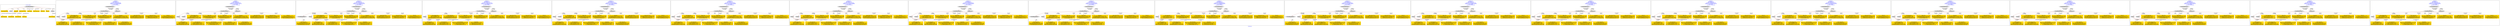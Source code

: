 digraph n0 {
fontcolor="blue"
remincross="true"
label="s02-dma.csv"
subgraph cluster_0 {
label="1-correct model"
n2[style="filled",color="white",fillcolor="lightgray",label="CulturalHeritageObject1"];
n3[shape="plaintext",style="filled",fillcolor="gold",label="Object Earliest Date"];
n4[style="filled",color="white",fillcolor="lightgray",label="Person1"];
n5[shape="plaintext",style="filled",fillcolor="gold",label="dimensions"];
n6[shape="plaintext",style="filled",fillcolor="gold",label="Object Facet Value 1"];
n7[shape="plaintext",style="filled",fillcolor="gold",label="Object Rights"];
n8[shape="plaintext",style="filled",fillcolor="gold",label="Object Link Source"];
n9[shape="plaintext",style="filled",fillcolor="gold",label="Object Title"];
n10[shape="plaintext",style="filled",fillcolor="gold",label="Object ID"];
n11[style="filled",color="white",fillcolor="lightgray",label="Concept1"];
n12[shape="plaintext",style="filled",fillcolor="gold",label="Artist Nationality"];
n13[shape="plaintext",style="filled",fillcolor="gold",label="Artist Birth Date"];
n14[shape="plaintext",style="filled",fillcolor="gold",label="Artist Death Date"];
n15[shape="plaintext",style="filled",fillcolor="gold",label="Artist Name"];
n16[shape="plaintext",style="filled",fillcolor="gold",label="Object Work Type"];
}
subgraph cluster_1 {
label="candidate 0\nlink coherence:1.0\nnode coherence:1.0\nconfidence:0.5391663438358365\nmapping score:0.62416655905639\ncost:15.99964\n-precision:0.62-recall:0.71"
n18[style="filled",color="white",fillcolor="lightgray",label="CulturalHeritageObject1"];
n19[style="filled",color="white",fillcolor="lightgray",label="Person1"];
n20[style="filled",color="white",fillcolor="lightgray",label="Concept1"];
n21[style="filled",color="white",fillcolor="lightgray",label="EuropeanaAggregation1"];
n22[style="filled",color="white",fillcolor="lightgray",label="WebResource1"];
n23[shape="plaintext",style="filled",fillcolor="gold",label="Artist Birth Date\n[Person,dateOfBirth,0.484]\n[Person,dateOfDeath,0.266]\n[CulturalHeritageObject,created,0.215]\n[Person,biographicalInformation,0.035]"];
n24[shape="plaintext",style="filled",fillcolor="gold",label="Artist Death Date\n[Person,dateOfDeath,0.457]\n[CulturalHeritageObject,created,0.274]\n[Person,dateOfBirth,0.203]\n[CulturalHeritageObject,provenance,0.066]"];
n25[shape="plaintext",style="filled",fillcolor="gold",label="Object Earliest Date\n[Person,dateOfBirth,0.349]\n[Person,dateOfDeath,0.32]\n[CulturalHeritageObject,created,0.286]\n[CulturalHeritageObject,provenance,0.045]"];
n26[shape="plaintext",style="filled",fillcolor="gold",label="Object Title\n[CulturalHeritageObject,description,0.408]\n[CulturalHeritageObject,title,0.296]\n[Person,biographicalInformation,0.204]\n[Concept,prefLabel,0.092]"];
n27[shape="plaintext",style="filled",fillcolor="gold",label="Object ID\n[WebResource,classLink,0.523]\n[Person,biographicalInformation,0.232]\n[CulturalHeritageObject,provenance,0.152]\n[Person,nameOfThePerson,0.093]"];
n28[shape="plaintext",style="filled",fillcolor="gold",label="Artist Nationality\n[Person,countryAssociatedWithThePerson,0.738]\n[CulturalHeritageObject,provenance,0.104]\n[Concept,prefLabel,0.095]\n[CulturalHeritageObject,title,0.063]"];
n29[shape="plaintext",style="filled",fillcolor="gold",label="Artist Name\n[Person,nameOfThePerson,0.508]\n[CulturalHeritageObject,provenance,0.182]\n[Document,classLink,0.168]\n[CulturalHeritageObject,description,0.141]"];
n30[shape="plaintext",style="filled",fillcolor="gold",label="Object Work Type\n[Concept,prefLabel,0.383]\n[Person,biographicalInformation,0.338]\n[CulturalHeritageObject,description,0.193]\n[CulturalHeritageObject,title,0.086]"];
n31[shape="plaintext",style="filled",fillcolor="gold",label="Object Rights\n[CulturalHeritageObject,provenance,0.614]\n[CulturalHeritageObject,description,0.169]\n[Person,biographicalInformation,0.11]\n[WebResource,classLink,0.107]"];
n32[shape="plaintext",style="filled",fillcolor="gold",label="dimensions\n[CulturalHeritageObject,extent,0.791]\n[CulturalHeritageObject,description,0.083]\n[CulturalHeritageObject,provenance,0.066]\n[CulturalHeritageObject,accessionNumber,0.059]"];
n33[shape="plaintext",style="filled",fillcolor="gold",label="Object Facet Value 1\n[CulturalHeritageObject,medium,0.824]\n[CulturalHeritageObject,description,0.07]\n[CulturalHeritageObject,provenance,0.056]\n[Person,biographicalInformation,0.05]"];
n34[shape="plaintext",style="filled",fillcolor="gold",label="Object Link Source\n[CulturalHeritageObject,provenance,0.454]\n[CulturalHeritageObject,rightsHolder,0.235]\n[WebResource,classLink,0.162]\n[CulturalHeritageObject,description,0.149]"];
}
subgraph cluster_2 {
label="candidate 1\nlink coherence:1.0\nnode coherence:1.0\nconfidence:0.529896398835079\nmapping score:0.6210765773894708\ncost:15.99963\n-precision:0.75-recall:0.86"
n36[style="filled",color="white",fillcolor="lightgray",label="CulturalHeritageObject1"];
n37[style="filled",color="white",fillcolor="lightgray",label="Person1"];
n38[style="filled",color="white",fillcolor="lightgray",label="Concept1"];
n39[style="filled",color="white",fillcolor="lightgray",label="EuropeanaAggregation1"];
n40[style="filled",color="white",fillcolor="lightgray",label="WebResource1"];
n41[shape="plaintext",style="filled",fillcolor="gold",label="Artist Birth Date\n[Person,dateOfBirth,0.484]\n[Person,dateOfDeath,0.266]\n[CulturalHeritageObject,created,0.215]\n[Person,biographicalInformation,0.035]"];
n42[shape="plaintext",style="filled",fillcolor="gold",label="Artist Death Date\n[Person,dateOfDeath,0.457]\n[CulturalHeritageObject,created,0.274]\n[Person,dateOfBirth,0.203]\n[CulturalHeritageObject,provenance,0.066]"];
n43[shape="plaintext",style="filled",fillcolor="gold",label="Object Earliest Date\n[Person,dateOfBirth,0.349]\n[Person,dateOfDeath,0.32]\n[CulturalHeritageObject,created,0.286]\n[CulturalHeritageObject,provenance,0.045]"];
n44[shape="plaintext",style="filled",fillcolor="gold",label="Object ID\n[WebResource,classLink,0.523]\n[Person,biographicalInformation,0.232]\n[CulturalHeritageObject,provenance,0.152]\n[Person,nameOfThePerson,0.093]"];
n45[shape="plaintext",style="filled",fillcolor="gold",label="Artist Nationality\n[Person,countryAssociatedWithThePerson,0.738]\n[CulturalHeritageObject,provenance,0.104]\n[Concept,prefLabel,0.095]\n[CulturalHeritageObject,title,0.063]"];
n46[shape="plaintext",style="filled",fillcolor="gold",label="Artist Name\n[Person,nameOfThePerson,0.508]\n[CulturalHeritageObject,provenance,0.182]\n[Document,classLink,0.168]\n[CulturalHeritageObject,description,0.141]"];
n47[shape="plaintext",style="filled",fillcolor="gold",label="Object Work Type\n[Concept,prefLabel,0.383]\n[Person,biographicalInformation,0.338]\n[CulturalHeritageObject,description,0.193]\n[CulturalHeritageObject,title,0.086]"];
n48[shape="plaintext",style="filled",fillcolor="gold",label="Object Title\n[CulturalHeritageObject,description,0.408]\n[CulturalHeritageObject,title,0.296]\n[Person,biographicalInformation,0.204]\n[Concept,prefLabel,0.092]"];
n49[shape="plaintext",style="filled",fillcolor="gold",label="Object Rights\n[CulturalHeritageObject,provenance,0.614]\n[CulturalHeritageObject,description,0.169]\n[Person,biographicalInformation,0.11]\n[WebResource,classLink,0.107]"];
n50[shape="plaintext",style="filled",fillcolor="gold",label="dimensions\n[CulturalHeritageObject,extent,0.791]\n[CulturalHeritageObject,description,0.083]\n[CulturalHeritageObject,provenance,0.066]\n[CulturalHeritageObject,accessionNumber,0.059]"];
n51[shape="plaintext",style="filled",fillcolor="gold",label="Object Facet Value 1\n[CulturalHeritageObject,medium,0.824]\n[CulturalHeritageObject,description,0.07]\n[CulturalHeritageObject,provenance,0.056]\n[Person,biographicalInformation,0.05]"];
n52[shape="plaintext",style="filled",fillcolor="gold",label="Object Link Source\n[CulturalHeritageObject,provenance,0.454]\n[CulturalHeritageObject,rightsHolder,0.235]\n[WebResource,classLink,0.162]\n[CulturalHeritageObject,description,0.149]"];
}
subgraph cluster_3 {
label="candidate 10\nlink coherence:1.0\nnode coherence:1.0\nconfidence:0.5143802699060969\nmapping score:0.6159045344131434\ncost:15.99965\n-precision:0.56-recall:0.64"
n54[style="filled",color="white",fillcolor="lightgray",label="CulturalHeritageObject1"];
n55[style="filled",color="white",fillcolor="lightgray",label="CulturalHeritageObject2"];
n56[style="filled",color="white",fillcolor="lightgray",label="Person1"];
n57[style="filled",color="white",fillcolor="lightgray",label="EuropeanaAggregation1"];
n58[style="filled",color="white",fillcolor="lightgray",label="WebResource1"];
n59[shape="plaintext",style="filled",fillcolor="gold",label="Object Work Type\n[Concept,prefLabel,0.383]\n[Person,biographicalInformation,0.338]\n[CulturalHeritageObject,description,0.193]\n[CulturalHeritageObject,title,0.086]"];
n60[shape="plaintext",style="filled",fillcolor="gold",label="Artist Birth Date\n[Person,dateOfBirth,0.484]\n[Person,dateOfDeath,0.266]\n[CulturalHeritageObject,created,0.215]\n[Person,biographicalInformation,0.035]"];
n61[shape="plaintext",style="filled",fillcolor="gold",label="Artist Death Date\n[Person,dateOfDeath,0.457]\n[CulturalHeritageObject,created,0.274]\n[Person,dateOfBirth,0.203]\n[CulturalHeritageObject,provenance,0.066]"];
n62[shape="plaintext",style="filled",fillcolor="gold",label="Object Earliest Date\n[Person,dateOfBirth,0.349]\n[Person,dateOfDeath,0.32]\n[CulturalHeritageObject,created,0.286]\n[CulturalHeritageObject,provenance,0.045]"];
n63[shape="plaintext",style="filled",fillcolor="gold",label="Object Title\n[CulturalHeritageObject,description,0.408]\n[CulturalHeritageObject,title,0.296]\n[Person,biographicalInformation,0.204]\n[Concept,prefLabel,0.092]"];
n64[shape="plaintext",style="filled",fillcolor="gold",label="Object ID\n[WebResource,classLink,0.523]\n[Person,biographicalInformation,0.232]\n[CulturalHeritageObject,provenance,0.152]\n[Person,nameOfThePerson,0.093]"];
n65[shape="plaintext",style="filled",fillcolor="gold",label="Artist Nationality\n[Person,countryAssociatedWithThePerson,0.738]\n[CulturalHeritageObject,provenance,0.104]\n[Concept,prefLabel,0.095]\n[CulturalHeritageObject,title,0.063]"];
n66[shape="plaintext",style="filled",fillcolor="gold",label="Artist Name\n[Person,nameOfThePerson,0.508]\n[CulturalHeritageObject,provenance,0.182]\n[Document,classLink,0.168]\n[CulturalHeritageObject,description,0.141]"];
n67[shape="plaintext",style="filled",fillcolor="gold",label="Object Rights\n[CulturalHeritageObject,provenance,0.614]\n[CulturalHeritageObject,description,0.169]\n[Person,biographicalInformation,0.11]\n[WebResource,classLink,0.107]"];
n68[shape="plaintext",style="filled",fillcolor="gold",label="dimensions\n[CulturalHeritageObject,extent,0.791]\n[CulturalHeritageObject,description,0.083]\n[CulturalHeritageObject,provenance,0.066]\n[CulturalHeritageObject,accessionNumber,0.059]"];
n69[shape="plaintext",style="filled",fillcolor="gold",label="Object Facet Value 1\n[CulturalHeritageObject,medium,0.824]\n[CulturalHeritageObject,description,0.07]\n[CulturalHeritageObject,provenance,0.056]\n[Person,biographicalInformation,0.05]"];
n70[shape="plaintext",style="filled",fillcolor="gold",label="Object Link Source\n[CulturalHeritageObject,provenance,0.454]\n[CulturalHeritageObject,rightsHolder,0.235]\n[WebResource,classLink,0.162]\n[CulturalHeritageObject,description,0.149]"];
}
subgraph cluster_4 {
label="candidate 11\nlink coherence:1.0\nnode coherence:1.0\nconfidence:0.5140307141931538\nmapping score:0.6296769047310513\ncost:14.99966\n-precision:0.67-recall:0.71"
n72[style="filled",color="white",fillcolor="lightgray",label="CulturalHeritageObject1"];
n73[style="filled",color="white",fillcolor="lightgray",label="Person1"];
n74[style="filled",color="white",fillcolor="lightgray",label="EuropeanaAggregation1"];
n75[style="filled",color="white",fillcolor="lightgray",label="WebResource1"];
n76[shape="plaintext",style="filled",fillcolor="gold",label="Artist Birth Date\n[Person,dateOfBirth,0.484]\n[Person,dateOfDeath,0.266]\n[CulturalHeritageObject,created,0.215]\n[Person,biographicalInformation,0.035]"];
n77[shape="plaintext",style="filled",fillcolor="gold",label="Artist Death Date\n[Person,dateOfDeath,0.457]\n[CulturalHeritageObject,created,0.274]\n[Person,dateOfBirth,0.203]\n[CulturalHeritageObject,provenance,0.066]"];
n78[shape="plaintext",style="filled",fillcolor="gold",label="Object Earliest Date\n[Person,dateOfBirth,0.349]\n[Person,dateOfDeath,0.32]\n[CulturalHeritageObject,created,0.286]\n[CulturalHeritageObject,provenance,0.045]"];
n79[shape="plaintext",style="filled",fillcolor="gold",label="Object Work Type\n[Concept,prefLabel,0.383]\n[Person,biographicalInformation,0.338]\n[CulturalHeritageObject,description,0.193]\n[CulturalHeritageObject,title,0.086]"];
n80[shape="plaintext",style="filled",fillcolor="gold",label="Object ID\n[WebResource,classLink,0.523]\n[Person,biographicalInformation,0.232]\n[CulturalHeritageObject,provenance,0.152]\n[Person,nameOfThePerson,0.093]"];
n81[shape="plaintext",style="filled",fillcolor="gold",label="Artist Nationality\n[Person,countryAssociatedWithThePerson,0.738]\n[CulturalHeritageObject,provenance,0.104]\n[Concept,prefLabel,0.095]\n[CulturalHeritageObject,title,0.063]"];
n82[shape="plaintext",style="filled",fillcolor="gold",label="Artist Name\n[Person,nameOfThePerson,0.508]\n[CulturalHeritageObject,provenance,0.182]\n[Document,classLink,0.168]\n[CulturalHeritageObject,description,0.141]"];
n83[shape="plaintext",style="filled",fillcolor="gold",label="Object Title\n[CulturalHeritageObject,description,0.408]\n[CulturalHeritageObject,title,0.296]\n[Person,biographicalInformation,0.204]\n[Concept,prefLabel,0.092]"];
n84[shape="plaintext",style="filled",fillcolor="gold",label="Object Rights\n[CulturalHeritageObject,provenance,0.614]\n[CulturalHeritageObject,description,0.169]\n[Person,biographicalInformation,0.11]\n[WebResource,classLink,0.107]"];
n85[shape="plaintext",style="filled",fillcolor="gold",label="dimensions\n[CulturalHeritageObject,extent,0.791]\n[CulturalHeritageObject,description,0.083]\n[CulturalHeritageObject,provenance,0.066]\n[CulturalHeritageObject,accessionNumber,0.059]"];
n86[shape="plaintext",style="filled",fillcolor="gold",label="Object Facet Value 1\n[CulturalHeritageObject,medium,0.824]\n[CulturalHeritageObject,description,0.07]\n[CulturalHeritageObject,provenance,0.056]\n[Person,biographicalInformation,0.05]"];
n87[shape="plaintext",style="filled",fillcolor="gold",label="Object Link Source\n[CulturalHeritageObject,provenance,0.454]\n[CulturalHeritageObject,rightsHolder,0.235]\n[WebResource,classLink,0.162]\n[CulturalHeritageObject,description,0.149]"];
}
subgraph cluster_5 {
label="candidate 12\nlink coherence:1.0\nnode coherence:1.0\nconfidence:0.5127051137596265\nmapping score:0.6153461490309866\ncost:15.99963\n-precision:0.62-recall:0.71"
n89[style="filled",color="white",fillcolor="lightgray",label="CulturalHeritageObject1"];
n90[style="filled",color="white",fillcolor="lightgray",label="Person1"];
n91[style="filled",color="white",fillcolor="lightgray",label="Concept1"];
n92[style="filled",color="white",fillcolor="lightgray",label="EuropeanaAggregation1"];
n93[style="filled",color="white",fillcolor="lightgray",label="WebResource1"];
n94[shape="plaintext",style="filled",fillcolor="gold",label="Object Earliest Date\n[Person,dateOfBirth,0.349]\n[Person,dateOfDeath,0.32]\n[CulturalHeritageObject,created,0.286]\n[CulturalHeritageObject,provenance,0.045]"];
n95[shape="plaintext",style="filled",fillcolor="gold",label="Artist Death Date\n[Person,dateOfDeath,0.457]\n[CulturalHeritageObject,created,0.274]\n[Person,dateOfBirth,0.203]\n[CulturalHeritageObject,provenance,0.066]"];
n96[shape="plaintext",style="filled",fillcolor="gold",label="Artist Birth Date\n[Person,dateOfBirth,0.484]\n[Person,dateOfDeath,0.266]\n[CulturalHeritageObject,created,0.215]\n[Person,biographicalInformation,0.035]"];
n97[shape="plaintext",style="filled",fillcolor="gold",label="Object ID\n[WebResource,classLink,0.523]\n[Person,biographicalInformation,0.232]\n[CulturalHeritageObject,provenance,0.152]\n[Person,nameOfThePerson,0.093]"];
n98[shape="plaintext",style="filled",fillcolor="gold",label="Artist Nationality\n[Person,countryAssociatedWithThePerson,0.738]\n[CulturalHeritageObject,provenance,0.104]\n[Concept,prefLabel,0.095]\n[CulturalHeritageObject,title,0.063]"];
n99[shape="plaintext",style="filled",fillcolor="gold",label="Artist Name\n[Person,nameOfThePerson,0.508]\n[CulturalHeritageObject,provenance,0.182]\n[Document,classLink,0.168]\n[CulturalHeritageObject,description,0.141]"];
n100[shape="plaintext",style="filled",fillcolor="gold",label="Object Work Type\n[Concept,prefLabel,0.383]\n[Person,biographicalInformation,0.338]\n[CulturalHeritageObject,description,0.193]\n[CulturalHeritageObject,title,0.086]"];
n101[shape="plaintext",style="filled",fillcolor="gold",label="Object Title\n[CulturalHeritageObject,description,0.408]\n[CulturalHeritageObject,title,0.296]\n[Person,biographicalInformation,0.204]\n[Concept,prefLabel,0.092]"];
n102[shape="plaintext",style="filled",fillcolor="gold",label="Object Rights\n[CulturalHeritageObject,provenance,0.614]\n[CulturalHeritageObject,description,0.169]\n[Person,biographicalInformation,0.11]\n[WebResource,classLink,0.107]"];
n103[shape="plaintext",style="filled",fillcolor="gold",label="dimensions\n[CulturalHeritageObject,extent,0.791]\n[CulturalHeritageObject,description,0.083]\n[CulturalHeritageObject,provenance,0.066]\n[CulturalHeritageObject,accessionNumber,0.059]"];
n104[shape="plaintext",style="filled",fillcolor="gold",label="Object Facet Value 1\n[CulturalHeritageObject,medium,0.824]\n[CulturalHeritageObject,description,0.07]\n[CulturalHeritageObject,provenance,0.056]\n[Person,biographicalInformation,0.05]"];
n105[shape="plaintext",style="filled",fillcolor="gold",label="Object Link Source\n[CulturalHeritageObject,provenance,0.454]\n[CulturalHeritageObject,rightsHolder,0.235]\n[WebResource,classLink,0.162]\n[CulturalHeritageObject,description,0.149]"];
}
subgraph cluster_6 {
label="candidate 13\nlink coherence:1.0\nnode coherence:1.0\nconfidence:0.5127051137596265\nmapping score:0.6153461490309866\ncost:15.99964\n-precision:0.56-recall:0.64"
n107[style="filled",color="white",fillcolor="lightgray",label="CulturalHeritageObject1"];
n108[style="filled",color="white",fillcolor="lightgray",label="Person1"];
n109[style="filled",color="white",fillcolor="lightgray",label="Concept1"];
n110[style="filled",color="white",fillcolor="lightgray",label="EuropeanaAggregation1"];
n111[style="filled",color="white",fillcolor="lightgray",label="WebResource1"];
n112[shape="plaintext",style="filled",fillcolor="gold",label="Object Earliest Date\n[Person,dateOfBirth,0.349]\n[Person,dateOfDeath,0.32]\n[CulturalHeritageObject,created,0.286]\n[CulturalHeritageObject,provenance,0.045]"];
n113[shape="plaintext",style="filled",fillcolor="gold",label="Artist Death Date\n[Person,dateOfDeath,0.457]\n[CulturalHeritageObject,created,0.274]\n[Person,dateOfBirth,0.203]\n[CulturalHeritageObject,provenance,0.066]"];
n114[shape="plaintext",style="filled",fillcolor="gold",label="Artist Birth Date\n[Person,dateOfBirth,0.484]\n[Person,dateOfDeath,0.266]\n[CulturalHeritageObject,created,0.215]\n[Person,biographicalInformation,0.035]"];
n115[shape="plaintext",style="filled",fillcolor="gold",label="Object ID\n[WebResource,classLink,0.523]\n[Person,biographicalInformation,0.232]\n[CulturalHeritageObject,provenance,0.152]\n[Person,nameOfThePerson,0.093]"];
n116[shape="plaintext",style="filled",fillcolor="gold",label="Artist Nationality\n[Person,countryAssociatedWithThePerson,0.738]\n[CulturalHeritageObject,provenance,0.104]\n[Concept,prefLabel,0.095]\n[CulturalHeritageObject,title,0.063]"];
n117[shape="plaintext",style="filled",fillcolor="gold",label="Artist Name\n[Person,nameOfThePerson,0.508]\n[CulturalHeritageObject,provenance,0.182]\n[Document,classLink,0.168]\n[CulturalHeritageObject,description,0.141]"];
n118[shape="plaintext",style="filled",fillcolor="gold",label="Object Work Type\n[Concept,prefLabel,0.383]\n[Person,biographicalInformation,0.338]\n[CulturalHeritageObject,description,0.193]\n[CulturalHeritageObject,title,0.086]"];
n119[shape="plaintext",style="filled",fillcolor="gold",label="Object Title\n[CulturalHeritageObject,description,0.408]\n[CulturalHeritageObject,title,0.296]\n[Person,biographicalInformation,0.204]\n[Concept,prefLabel,0.092]"];
n120[shape="plaintext",style="filled",fillcolor="gold",label="Object Rights\n[CulturalHeritageObject,provenance,0.614]\n[CulturalHeritageObject,description,0.169]\n[Person,biographicalInformation,0.11]\n[WebResource,classLink,0.107]"];
n121[shape="plaintext",style="filled",fillcolor="gold",label="dimensions\n[CulturalHeritageObject,extent,0.791]\n[CulturalHeritageObject,description,0.083]\n[CulturalHeritageObject,provenance,0.066]\n[CulturalHeritageObject,accessionNumber,0.059]"];
n122[shape="plaintext",style="filled",fillcolor="gold",label="Object Facet Value 1\n[CulturalHeritageObject,medium,0.824]\n[CulturalHeritageObject,description,0.07]\n[CulturalHeritageObject,provenance,0.056]\n[Person,biographicalInformation,0.05]"];
n123[shape="plaintext",style="filled",fillcolor="gold",label="Object Link Source\n[CulturalHeritageObject,provenance,0.454]\n[CulturalHeritageObject,rightsHolder,0.235]\n[WebResource,classLink,0.162]\n[CulturalHeritageObject,description,0.149]"];
}
subgraph cluster_7 {
label="candidate 14\nlink coherence:1.0\nnode coherence:1.0\nconfidence:0.5127051137596265\nmapping score:0.6153461490309866\ncost:15.99973\n-precision:0.62-recall:0.71"
n125[style="filled",color="white",fillcolor="lightgray",label="CulturalHeritageObject1"];
n126[style="filled",color="white",fillcolor="lightgray",label="Person1"];
n127[style="filled",color="white",fillcolor="lightgray",label="Concept1"];
n128[style="filled",color="white",fillcolor="lightgray",label="EuropeanaAggregation1"];
n129[style="filled",color="white",fillcolor="lightgray",label="WebResource2"];
n130[shape="plaintext",style="filled",fillcolor="gold",label="Object Earliest Date\n[Person,dateOfBirth,0.349]\n[Person,dateOfDeath,0.32]\n[CulturalHeritageObject,created,0.286]\n[CulturalHeritageObject,provenance,0.045]"];
n131[shape="plaintext",style="filled",fillcolor="gold",label="Artist Death Date\n[Person,dateOfDeath,0.457]\n[CulturalHeritageObject,created,0.274]\n[Person,dateOfBirth,0.203]\n[CulturalHeritageObject,provenance,0.066]"];
n132[shape="plaintext",style="filled",fillcolor="gold",label="Artist Birth Date\n[Person,dateOfBirth,0.484]\n[Person,dateOfDeath,0.266]\n[CulturalHeritageObject,created,0.215]\n[Person,biographicalInformation,0.035]"];
n133[shape="plaintext",style="filled",fillcolor="gold",label="Artist Nationality\n[Person,countryAssociatedWithThePerson,0.738]\n[CulturalHeritageObject,provenance,0.104]\n[Concept,prefLabel,0.095]\n[CulturalHeritageObject,title,0.063]"];
n134[shape="plaintext",style="filled",fillcolor="gold",label="Artist Name\n[Person,nameOfThePerson,0.508]\n[CulturalHeritageObject,provenance,0.182]\n[Document,classLink,0.168]\n[CulturalHeritageObject,description,0.141]"];
n135[shape="plaintext",style="filled",fillcolor="gold",label="Object Work Type\n[Concept,prefLabel,0.383]\n[Person,biographicalInformation,0.338]\n[CulturalHeritageObject,description,0.193]\n[CulturalHeritageObject,title,0.086]"];
n136[shape="plaintext",style="filled",fillcolor="gold",label="Object Title\n[CulturalHeritageObject,description,0.408]\n[CulturalHeritageObject,title,0.296]\n[Person,biographicalInformation,0.204]\n[Concept,prefLabel,0.092]"];
n137[shape="plaintext",style="filled",fillcolor="gold",label="Object Rights\n[CulturalHeritageObject,provenance,0.614]\n[CulturalHeritageObject,description,0.169]\n[Person,biographicalInformation,0.11]\n[WebResource,classLink,0.107]"];
n138[shape="plaintext",style="filled",fillcolor="gold",label="dimensions\n[CulturalHeritageObject,extent,0.791]\n[CulturalHeritageObject,description,0.083]\n[CulturalHeritageObject,provenance,0.066]\n[CulturalHeritageObject,accessionNumber,0.059]"];
n139[shape="plaintext",style="filled",fillcolor="gold",label="Object Facet Value 1\n[CulturalHeritageObject,medium,0.824]\n[CulturalHeritageObject,description,0.07]\n[CulturalHeritageObject,provenance,0.056]\n[Person,biographicalInformation,0.05]"];
n140[shape="plaintext",style="filled",fillcolor="gold",label="Object Link Source\n[CulturalHeritageObject,provenance,0.454]\n[CulturalHeritageObject,rightsHolder,0.235]\n[WebResource,classLink,0.162]\n[CulturalHeritageObject,description,0.149]"];
n141[shape="plaintext",style="filled",fillcolor="gold",label="Object ID\n[WebResource,classLink,0.523]\n[Person,biographicalInformation,0.232]\n[CulturalHeritageObject,provenance,0.152]\n[Person,nameOfThePerson,0.093]"];
}
subgraph cluster_8 {
label="candidate 15\nlink coherence:1.0\nnode coherence:1.0\nconfidence:0.5109959655565208\nmapping score:0.6147764329632847\ncost:15.99964\n-precision:0.44-recall:0.5"
n143[style="filled",color="white",fillcolor="lightgray",label="CulturalHeritageObject1"];
n144[style="filled",color="white",fillcolor="lightgray",label="Person1"];
n145[style="filled",color="white",fillcolor="lightgray",label="Concept1"];
n146[style="filled",color="white",fillcolor="lightgray",label="EuropeanaAggregation1"];
n147[style="filled",color="white",fillcolor="lightgray",label="WebResource1"];
n148[shape="plaintext",style="filled",fillcolor="gold",label="Object Earliest Date\n[Person,dateOfBirth,0.349]\n[Person,dateOfDeath,0.32]\n[CulturalHeritageObject,created,0.286]\n[CulturalHeritageObject,provenance,0.045]"];
n149[shape="plaintext",style="filled",fillcolor="gold",label="Artist Birth Date\n[Person,dateOfBirth,0.484]\n[Person,dateOfDeath,0.266]\n[CulturalHeritageObject,created,0.215]\n[Person,biographicalInformation,0.035]"];
n150[shape="plaintext",style="filled",fillcolor="gold",label="Artist Death Date\n[Person,dateOfDeath,0.457]\n[CulturalHeritageObject,created,0.274]\n[Person,dateOfBirth,0.203]\n[CulturalHeritageObject,provenance,0.066]"];
n151[shape="plaintext",style="filled",fillcolor="gold",label="Object Title\n[CulturalHeritageObject,description,0.408]\n[CulturalHeritageObject,title,0.296]\n[Person,biographicalInformation,0.204]\n[Concept,prefLabel,0.092]"];
n152[shape="plaintext",style="filled",fillcolor="gold",label="Object ID\n[WebResource,classLink,0.523]\n[Person,biographicalInformation,0.232]\n[CulturalHeritageObject,provenance,0.152]\n[Person,nameOfThePerson,0.093]"];
n153[shape="plaintext",style="filled",fillcolor="gold",label="Artist Nationality\n[Person,countryAssociatedWithThePerson,0.738]\n[CulturalHeritageObject,provenance,0.104]\n[Concept,prefLabel,0.095]\n[CulturalHeritageObject,title,0.063]"];
n154[shape="plaintext",style="filled",fillcolor="gold",label="Artist Name\n[Person,nameOfThePerson,0.508]\n[CulturalHeritageObject,provenance,0.182]\n[Document,classLink,0.168]\n[CulturalHeritageObject,description,0.141]"];
n155[shape="plaintext",style="filled",fillcolor="gold",label="Object Work Type\n[Concept,prefLabel,0.383]\n[Person,biographicalInformation,0.338]\n[CulturalHeritageObject,description,0.193]\n[CulturalHeritageObject,title,0.086]"];
n156[shape="plaintext",style="filled",fillcolor="gold",label="Object Rights\n[CulturalHeritageObject,provenance,0.614]\n[CulturalHeritageObject,description,0.169]\n[Person,biographicalInformation,0.11]\n[WebResource,classLink,0.107]"];
n157[shape="plaintext",style="filled",fillcolor="gold",label="dimensions\n[CulturalHeritageObject,extent,0.791]\n[CulturalHeritageObject,description,0.083]\n[CulturalHeritageObject,provenance,0.066]\n[CulturalHeritageObject,accessionNumber,0.059]"];
n158[shape="plaintext",style="filled",fillcolor="gold",label="Object Facet Value 1\n[CulturalHeritageObject,medium,0.824]\n[CulturalHeritageObject,description,0.07]\n[CulturalHeritageObject,provenance,0.056]\n[Person,biographicalInformation,0.05]"];
n159[shape="plaintext",style="filled",fillcolor="gold",label="Object Link Source\n[CulturalHeritageObject,provenance,0.454]\n[CulturalHeritageObject,rightsHolder,0.235]\n[WebResource,classLink,0.162]\n[CulturalHeritageObject,description,0.149]"];
}
subgraph cluster_9 {
label="candidate 16\nlink coherence:1.0\nnode coherence:1.0\nconfidence:0.5051103249053394\nmapping score:0.6128145527462242\ncost:15.99965\n-precision:0.62-recall:0.71"
n161[style="filled",color="white",fillcolor="lightgray",label="CulturalHeritageObject1"];
n162[style="filled",color="white",fillcolor="lightgray",label="CulturalHeritageObject2"];
n163[style="filled",color="white",fillcolor="lightgray",label="Person1"];
n164[style="filled",color="white",fillcolor="lightgray",label="EuropeanaAggregation1"];
n165[style="filled",color="white",fillcolor="lightgray",label="WebResource1"];
n166[shape="plaintext",style="filled",fillcolor="gold",label="Object Work Type\n[Concept,prefLabel,0.383]\n[Person,biographicalInformation,0.338]\n[CulturalHeritageObject,description,0.193]\n[CulturalHeritageObject,title,0.086]"];
n167[shape="plaintext",style="filled",fillcolor="gold",label="Artist Birth Date\n[Person,dateOfBirth,0.484]\n[Person,dateOfDeath,0.266]\n[CulturalHeritageObject,created,0.215]\n[Person,biographicalInformation,0.035]"];
n168[shape="plaintext",style="filled",fillcolor="gold",label="Artist Death Date\n[Person,dateOfDeath,0.457]\n[CulturalHeritageObject,created,0.274]\n[Person,dateOfBirth,0.203]\n[CulturalHeritageObject,provenance,0.066]"];
n169[shape="plaintext",style="filled",fillcolor="gold",label="Object Earliest Date\n[Person,dateOfBirth,0.349]\n[Person,dateOfDeath,0.32]\n[CulturalHeritageObject,created,0.286]\n[CulturalHeritageObject,provenance,0.045]"];
n170[shape="plaintext",style="filled",fillcolor="gold",label="Object ID\n[WebResource,classLink,0.523]\n[Person,biographicalInformation,0.232]\n[CulturalHeritageObject,provenance,0.152]\n[Person,nameOfThePerson,0.093]"];
n171[shape="plaintext",style="filled",fillcolor="gold",label="Artist Nationality\n[Person,countryAssociatedWithThePerson,0.738]\n[CulturalHeritageObject,provenance,0.104]\n[Concept,prefLabel,0.095]\n[CulturalHeritageObject,title,0.063]"];
n172[shape="plaintext",style="filled",fillcolor="gold",label="Artist Name\n[Person,nameOfThePerson,0.508]\n[CulturalHeritageObject,provenance,0.182]\n[Document,classLink,0.168]\n[CulturalHeritageObject,description,0.141]"];
n173[shape="plaintext",style="filled",fillcolor="gold",label="Object Title\n[CulturalHeritageObject,description,0.408]\n[CulturalHeritageObject,title,0.296]\n[Person,biographicalInformation,0.204]\n[Concept,prefLabel,0.092]"];
n174[shape="plaintext",style="filled",fillcolor="gold",label="Object Rights\n[CulturalHeritageObject,provenance,0.614]\n[CulturalHeritageObject,description,0.169]\n[Person,biographicalInformation,0.11]\n[WebResource,classLink,0.107]"];
n175[shape="plaintext",style="filled",fillcolor="gold",label="dimensions\n[CulturalHeritageObject,extent,0.791]\n[CulturalHeritageObject,description,0.083]\n[CulturalHeritageObject,provenance,0.066]\n[CulturalHeritageObject,accessionNumber,0.059]"];
n176[shape="plaintext",style="filled",fillcolor="gold",label="Object Facet Value 1\n[CulturalHeritageObject,medium,0.824]\n[CulturalHeritageObject,description,0.07]\n[CulturalHeritageObject,provenance,0.056]\n[Person,biographicalInformation,0.05]"];
n177[shape="plaintext",style="filled",fillcolor="gold",label="Object Link Source\n[CulturalHeritageObject,provenance,0.454]\n[CulturalHeritageObject,rightsHolder,0.235]\n[WebResource,classLink,0.162]\n[CulturalHeritageObject,description,0.149]"];
}
subgraph cluster_10 {
label="candidate 17\nlink coherence:1.0\nnode coherence:1.0\nconfidence:0.5019438386548821\nmapping score:0.6256479462182941\ncost:14.99966\n-precision:0.47-recall:0.5"
n179[style="filled",color="white",fillcolor="lightgray",label="CulturalHeritageObject1"];
n180[style="filled",color="white",fillcolor="lightgray",label="Person1"];
n181[style="filled",color="white",fillcolor="lightgray",label="EuropeanaAggregation1"];
n182[style="filled",color="white",fillcolor="lightgray",label="WebResource1"];
n183[shape="plaintext",style="filled",fillcolor="gold",label="Artist Birth Date\n[Person,dateOfBirth,0.484]\n[Person,dateOfDeath,0.266]\n[CulturalHeritageObject,created,0.215]\n[Person,biographicalInformation,0.035]"];
n184[shape="plaintext",style="filled",fillcolor="gold",label="Object Earliest Date\n[Person,dateOfBirth,0.349]\n[Person,dateOfDeath,0.32]\n[CulturalHeritageObject,created,0.286]\n[CulturalHeritageObject,provenance,0.045]"];
n185[shape="plaintext",style="filled",fillcolor="gold",label="Artist Death Date\n[Person,dateOfDeath,0.457]\n[CulturalHeritageObject,created,0.274]\n[Person,dateOfBirth,0.203]\n[CulturalHeritageObject,provenance,0.066]"];
n186[shape="plaintext",style="filled",fillcolor="gold",label="Object Title\n[CulturalHeritageObject,description,0.408]\n[CulturalHeritageObject,title,0.296]\n[Person,biographicalInformation,0.204]\n[Concept,prefLabel,0.092]"];
n187[shape="plaintext",style="filled",fillcolor="gold",label="Object ID\n[WebResource,classLink,0.523]\n[Person,biographicalInformation,0.232]\n[CulturalHeritageObject,provenance,0.152]\n[Person,nameOfThePerson,0.093]"];
n188[shape="plaintext",style="filled",fillcolor="gold",label="Artist Nationality\n[Person,countryAssociatedWithThePerson,0.738]\n[CulturalHeritageObject,provenance,0.104]\n[Concept,prefLabel,0.095]\n[CulturalHeritageObject,title,0.063]"];
n189[shape="plaintext",style="filled",fillcolor="gold",label="Artist Name\n[Person,nameOfThePerson,0.508]\n[CulturalHeritageObject,provenance,0.182]\n[Document,classLink,0.168]\n[CulturalHeritageObject,description,0.141]"];
n190[shape="plaintext",style="filled",fillcolor="gold",label="Object Work Type\n[Concept,prefLabel,0.383]\n[Person,biographicalInformation,0.338]\n[CulturalHeritageObject,description,0.193]\n[CulturalHeritageObject,title,0.086]"];
n191[shape="plaintext",style="filled",fillcolor="gold",label="Object Rights\n[CulturalHeritageObject,provenance,0.614]\n[CulturalHeritageObject,description,0.169]\n[Person,biographicalInformation,0.11]\n[WebResource,classLink,0.107]"];
n192[shape="plaintext",style="filled",fillcolor="gold",label="dimensions\n[CulturalHeritageObject,extent,0.791]\n[CulturalHeritageObject,description,0.083]\n[CulturalHeritageObject,provenance,0.066]\n[CulturalHeritageObject,accessionNumber,0.059]"];
n193[shape="plaintext",style="filled",fillcolor="gold",label="Object Facet Value 1\n[CulturalHeritageObject,medium,0.824]\n[CulturalHeritageObject,description,0.07]\n[CulturalHeritageObject,provenance,0.056]\n[Person,biographicalInformation,0.05]"];
n194[shape="plaintext",style="filled",fillcolor="gold",label="Object Link Source\n[CulturalHeritageObject,provenance,0.454]\n[CulturalHeritageObject,rightsHolder,0.235]\n[WebResource,classLink,0.162]\n[CulturalHeritageObject,description,0.149]"];
}
subgraph cluster_11 {
label="candidate 18\nlink coherence:1.0\nnode coherence:1.0\nconfidence:0.5019438386548821\nmapping score:0.6117590573294052\ncost:15.99965\n-precision:0.44-recall:0.5"
n196[style="filled",color="white",fillcolor="lightgray",label="CulturalHeritageObject1"];
n197[style="filled",color="white",fillcolor="lightgray",label="CulturalHeritageObject2"];
n198[style="filled",color="white",fillcolor="lightgray",label="Person1"];
n199[style="filled",color="white",fillcolor="lightgray",label="EuropeanaAggregation1"];
n200[style="filled",color="white",fillcolor="lightgray",label="WebResource1"];
n201[shape="plaintext",style="filled",fillcolor="gold",label="Object Work Type\n[Concept,prefLabel,0.383]\n[Person,biographicalInformation,0.338]\n[CulturalHeritageObject,description,0.193]\n[CulturalHeritageObject,title,0.086]"];
n202[shape="plaintext",style="filled",fillcolor="gold",label="Artist Birth Date\n[Person,dateOfBirth,0.484]\n[Person,dateOfDeath,0.266]\n[CulturalHeritageObject,created,0.215]\n[Person,biographicalInformation,0.035]"];
n203[shape="plaintext",style="filled",fillcolor="gold",label="Object Earliest Date\n[Person,dateOfBirth,0.349]\n[Person,dateOfDeath,0.32]\n[CulturalHeritageObject,created,0.286]\n[CulturalHeritageObject,provenance,0.045]"];
n204[shape="plaintext",style="filled",fillcolor="gold",label="Artist Death Date\n[Person,dateOfDeath,0.457]\n[CulturalHeritageObject,created,0.274]\n[Person,dateOfBirth,0.203]\n[CulturalHeritageObject,provenance,0.066]"];
n205[shape="plaintext",style="filled",fillcolor="gold",label="Object Title\n[CulturalHeritageObject,description,0.408]\n[CulturalHeritageObject,title,0.296]\n[Person,biographicalInformation,0.204]\n[Concept,prefLabel,0.092]"];
n206[shape="plaintext",style="filled",fillcolor="gold",label="Object ID\n[WebResource,classLink,0.523]\n[Person,biographicalInformation,0.232]\n[CulturalHeritageObject,provenance,0.152]\n[Person,nameOfThePerson,0.093]"];
n207[shape="plaintext",style="filled",fillcolor="gold",label="Artist Nationality\n[Person,countryAssociatedWithThePerson,0.738]\n[CulturalHeritageObject,provenance,0.104]\n[Concept,prefLabel,0.095]\n[CulturalHeritageObject,title,0.063]"];
n208[shape="plaintext",style="filled",fillcolor="gold",label="Artist Name\n[Person,nameOfThePerson,0.508]\n[CulturalHeritageObject,provenance,0.182]\n[Document,classLink,0.168]\n[CulturalHeritageObject,description,0.141]"];
n209[shape="plaintext",style="filled",fillcolor="gold",label="Object Rights\n[CulturalHeritageObject,provenance,0.614]\n[CulturalHeritageObject,description,0.169]\n[Person,biographicalInformation,0.11]\n[WebResource,classLink,0.107]"];
n210[shape="plaintext",style="filled",fillcolor="gold",label="dimensions\n[CulturalHeritageObject,extent,0.791]\n[CulturalHeritageObject,description,0.083]\n[CulturalHeritageObject,provenance,0.066]\n[CulturalHeritageObject,accessionNumber,0.059]"];
n211[shape="plaintext",style="filled",fillcolor="gold",label="Object Facet Value 1\n[CulturalHeritageObject,medium,0.824]\n[CulturalHeritageObject,description,0.07]\n[CulturalHeritageObject,provenance,0.056]\n[Person,biographicalInformation,0.05]"];
n212[shape="plaintext",style="filled",fillcolor="gold",label="Object Link Source\n[CulturalHeritageObject,provenance,0.454]\n[CulturalHeritageObject,rightsHolder,0.235]\n[WebResource,classLink,0.162]\n[CulturalHeritageObject,description,0.149]"];
}
subgraph cluster_12 {
label="candidate 19\nlink coherence:1.0\nnode coherence:1.0\nconfidence:0.5017260205557633\nmapping score:0.6116864512963656\ncost:15.99963\n-precision:0.56-recall:0.64"
n214[style="filled",color="white",fillcolor="lightgray",label="CulturalHeritageObject1"];
n215[style="filled",color="white",fillcolor="lightgray",label="Person1"];
n216[style="filled",color="white",fillcolor="lightgray",label="Concept1"];
n217[style="filled",color="white",fillcolor="lightgray",label="EuropeanaAggregation1"];
n218[style="filled",color="white",fillcolor="lightgray",label="WebResource1"];
n219[shape="plaintext",style="filled",fillcolor="gold",label="Object Earliest Date\n[Person,dateOfBirth,0.349]\n[Person,dateOfDeath,0.32]\n[CulturalHeritageObject,created,0.286]\n[CulturalHeritageObject,provenance,0.045]"];
n220[shape="plaintext",style="filled",fillcolor="gold",label="Artist Birth Date\n[Person,dateOfBirth,0.484]\n[Person,dateOfDeath,0.266]\n[CulturalHeritageObject,created,0.215]\n[Person,biographicalInformation,0.035]"];
n221[shape="plaintext",style="filled",fillcolor="gold",label="Artist Death Date\n[Person,dateOfDeath,0.457]\n[CulturalHeritageObject,created,0.274]\n[Person,dateOfBirth,0.203]\n[CulturalHeritageObject,provenance,0.066]"];
n222[shape="plaintext",style="filled",fillcolor="gold",label="Object ID\n[WebResource,classLink,0.523]\n[Person,biographicalInformation,0.232]\n[CulturalHeritageObject,provenance,0.152]\n[Person,nameOfThePerson,0.093]"];
n223[shape="plaintext",style="filled",fillcolor="gold",label="Artist Nationality\n[Person,countryAssociatedWithThePerson,0.738]\n[CulturalHeritageObject,provenance,0.104]\n[Concept,prefLabel,0.095]\n[CulturalHeritageObject,title,0.063]"];
n224[shape="plaintext",style="filled",fillcolor="gold",label="Artist Name\n[Person,nameOfThePerson,0.508]\n[CulturalHeritageObject,provenance,0.182]\n[Document,classLink,0.168]\n[CulturalHeritageObject,description,0.141]"];
n225[shape="plaintext",style="filled",fillcolor="gold",label="Object Work Type\n[Concept,prefLabel,0.383]\n[Person,biographicalInformation,0.338]\n[CulturalHeritageObject,description,0.193]\n[CulturalHeritageObject,title,0.086]"];
n226[shape="plaintext",style="filled",fillcolor="gold",label="Object Title\n[CulturalHeritageObject,description,0.408]\n[CulturalHeritageObject,title,0.296]\n[Person,biographicalInformation,0.204]\n[Concept,prefLabel,0.092]"];
n227[shape="plaintext",style="filled",fillcolor="gold",label="Object Rights\n[CulturalHeritageObject,provenance,0.614]\n[CulturalHeritageObject,description,0.169]\n[Person,biographicalInformation,0.11]\n[WebResource,classLink,0.107]"];
n228[shape="plaintext",style="filled",fillcolor="gold",label="dimensions\n[CulturalHeritageObject,extent,0.791]\n[CulturalHeritageObject,description,0.083]\n[CulturalHeritageObject,provenance,0.066]\n[CulturalHeritageObject,accessionNumber,0.059]"];
n229[shape="plaintext",style="filled",fillcolor="gold",label="Object Facet Value 1\n[CulturalHeritageObject,medium,0.824]\n[CulturalHeritageObject,description,0.07]\n[CulturalHeritageObject,provenance,0.056]\n[Person,biographicalInformation,0.05]"];
n230[shape="plaintext",style="filled",fillcolor="gold",label="Object Link Source\n[CulturalHeritageObject,provenance,0.454]\n[CulturalHeritageObject,rightsHolder,0.235]\n[WebResource,classLink,0.162]\n[CulturalHeritageObject,description,0.149]"];
}
subgraph cluster_13 {
label="candidate 2\nlink coherence:1.0\nnode coherence:1.0\nconfidence:0.529896398835079\nmapping score:0.6210765773894708\ncost:15.99964\n-precision:0.69-recall:0.79"
n232[style="filled",color="white",fillcolor="lightgray",label="CulturalHeritageObject1"];
n233[style="filled",color="white",fillcolor="lightgray",label="Person1"];
n234[style="filled",color="white",fillcolor="lightgray",label="Concept1"];
n235[style="filled",color="white",fillcolor="lightgray",label="EuropeanaAggregation1"];
n236[style="filled",color="white",fillcolor="lightgray",label="WebResource1"];
n237[shape="plaintext",style="filled",fillcolor="gold",label="Artist Birth Date\n[Person,dateOfBirth,0.484]\n[Person,dateOfDeath,0.266]\n[CulturalHeritageObject,created,0.215]\n[Person,biographicalInformation,0.035]"];
n238[shape="plaintext",style="filled",fillcolor="gold",label="Artist Death Date\n[Person,dateOfDeath,0.457]\n[CulturalHeritageObject,created,0.274]\n[Person,dateOfBirth,0.203]\n[CulturalHeritageObject,provenance,0.066]"];
n239[shape="plaintext",style="filled",fillcolor="gold",label="Object Earliest Date\n[Person,dateOfBirth,0.349]\n[Person,dateOfDeath,0.32]\n[CulturalHeritageObject,created,0.286]\n[CulturalHeritageObject,provenance,0.045]"];
n240[shape="plaintext",style="filled",fillcolor="gold",label="Object ID\n[WebResource,classLink,0.523]\n[Person,biographicalInformation,0.232]\n[CulturalHeritageObject,provenance,0.152]\n[Person,nameOfThePerson,0.093]"];
n241[shape="plaintext",style="filled",fillcolor="gold",label="Artist Nationality\n[Person,countryAssociatedWithThePerson,0.738]\n[CulturalHeritageObject,provenance,0.104]\n[Concept,prefLabel,0.095]\n[CulturalHeritageObject,title,0.063]"];
n242[shape="plaintext",style="filled",fillcolor="gold",label="Artist Name\n[Person,nameOfThePerson,0.508]\n[CulturalHeritageObject,provenance,0.182]\n[Document,classLink,0.168]\n[CulturalHeritageObject,description,0.141]"];
n243[shape="plaintext",style="filled",fillcolor="gold",label="Object Work Type\n[Concept,prefLabel,0.383]\n[Person,biographicalInformation,0.338]\n[CulturalHeritageObject,description,0.193]\n[CulturalHeritageObject,title,0.086]"];
n244[shape="plaintext",style="filled",fillcolor="gold",label="Object Title\n[CulturalHeritageObject,description,0.408]\n[CulturalHeritageObject,title,0.296]\n[Person,biographicalInformation,0.204]\n[Concept,prefLabel,0.092]"];
n245[shape="plaintext",style="filled",fillcolor="gold",label="Object Rights\n[CulturalHeritageObject,provenance,0.614]\n[CulturalHeritageObject,description,0.169]\n[Person,biographicalInformation,0.11]\n[WebResource,classLink,0.107]"];
n246[shape="plaintext",style="filled",fillcolor="gold",label="dimensions\n[CulturalHeritageObject,extent,0.791]\n[CulturalHeritageObject,description,0.083]\n[CulturalHeritageObject,provenance,0.066]\n[CulturalHeritageObject,accessionNumber,0.059]"];
n247[shape="plaintext",style="filled",fillcolor="gold",label="Object Facet Value 1\n[CulturalHeritageObject,medium,0.824]\n[CulturalHeritageObject,description,0.07]\n[CulturalHeritageObject,provenance,0.056]\n[Person,biographicalInformation,0.05]"];
n248[shape="plaintext",style="filled",fillcolor="gold",label="Object Link Source\n[CulturalHeritageObject,provenance,0.454]\n[CulturalHeritageObject,rightsHolder,0.235]\n[WebResource,classLink,0.162]\n[CulturalHeritageObject,description,0.149]"];
}
subgraph cluster_14 {
label="candidate 3\nlink coherence:1.0\nnode coherence:1.0\nconfidence:0.529896398835079\nmapping score:0.6210765773894708\ncost:15.99973\n-precision:0.75-recall:0.86"
n250[style="filled",color="white",fillcolor="lightgray",label="CulturalHeritageObject1"];
n251[style="filled",color="white",fillcolor="lightgray",label="Person1"];
n252[style="filled",color="white",fillcolor="lightgray",label="Concept1"];
n253[style="filled",color="white",fillcolor="lightgray",label="EuropeanaAggregation1"];
n254[style="filled",color="white",fillcolor="lightgray",label="WebResource2"];
n255[shape="plaintext",style="filled",fillcolor="gold",label="Artist Birth Date\n[Person,dateOfBirth,0.484]\n[Person,dateOfDeath,0.266]\n[CulturalHeritageObject,created,0.215]\n[Person,biographicalInformation,0.035]"];
n256[shape="plaintext",style="filled",fillcolor="gold",label="Artist Death Date\n[Person,dateOfDeath,0.457]\n[CulturalHeritageObject,created,0.274]\n[Person,dateOfBirth,0.203]\n[CulturalHeritageObject,provenance,0.066]"];
n257[shape="plaintext",style="filled",fillcolor="gold",label="Object Earliest Date\n[Person,dateOfBirth,0.349]\n[Person,dateOfDeath,0.32]\n[CulturalHeritageObject,created,0.286]\n[CulturalHeritageObject,provenance,0.045]"];
n258[shape="plaintext",style="filled",fillcolor="gold",label="Artist Nationality\n[Person,countryAssociatedWithThePerson,0.738]\n[CulturalHeritageObject,provenance,0.104]\n[Concept,prefLabel,0.095]\n[CulturalHeritageObject,title,0.063]"];
n259[shape="plaintext",style="filled",fillcolor="gold",label="Artist Name\n[Person,nameOfThePerson,0.508]\n[CulturalHeritageObject,provenance,0.182]\n[Document,classLink,0.168]\n[CulturalHeritageObject,description,0.141]"];
n260[shape="plaintext",style="filled",fillcolor="gold",label="Object Work Type\n[Concept,prefLabel,0.383]\n[Person,biographicalInformation,0.338]\n[CulturalHeritageObject,description,0.193]\n[CulturalHeritageObject,title,0.086]"];
n261[shape="plaintext",style="filled",fillcolor="gold",label="Object Title\n[CulturalHeritageObject,description,0.408]\n[CulturalHeritageObject,title,0.296]\n[Person,biographicalInformation,0.204]\n[Concept,prefLabel,0.092]"];
n262[shape="plaintext",style="filled",fillcolor="gold",label="Object Rights\n[CulturalHeritageObject,provenance,0.614]\n[CulturalHeritageObject,description,0.169]\n[Person,biographicalInformation,0.11]\n[WebResource,classLink,0.107]"];
n263[shape="plaintext",style="filled",fillcolor="gold",label="dimensions\n[CulturalHeritageObject,extent,0.791]\n[CulturalHeritageObject,description,0.083]\n[CulturalHeritageObject,provenance,0.066]\n[CulturalHeritageObject,accessionNumber,0.059]"];
n264[shape="plaintext",style="filled",fillcolor="gold",label="Object Facet Value 1\n[CulturalHeritageObject,medium,0.824]\n[CulturalHeritageObject,description,0.07]\n[CulturalHeritageObject,provenance,0.056]\n[Person,biographicalInformation,0.05]"];
n265[shape="plaintext",style="filled",fillcolor="gold",label="Object Link Source\n[CulturalHeritageObject,provenance,0.454]\n[CulturalHeritageObject,rightsHolder,0.235]\n[WebResource,classLink,0.162]\n[CulturalHeritageObject,description,0.149]"];
n266[shape="plaintext",style="filled",fillcolor="gold",label="Object ID\n[WebResource,classLink,0.523]\n[Person,biographicalInformation,0.232]\n[CulturalHeritageObject,provenance,0.152]\n[Person,nameOfThePerson,0.093]"];
}
subgraph cluster_15 {
label="candidate 4\nlink coherence:1.0\nnode coherence:1.0\nconfidence:0.5267299125846218\nmapping score:0.6200210819726516\ncost:15.99964\n-precision:0.5-recall:0.57"
n268[style="filled",color="white",fillcolor="lightgray",label="CulturalHeritageObject1"];
n269[style="filled",color="white",fillcolor="lightgray",label="Person1"];
n270[style="filled",color="white",fillcolor="lightgray",label="Concept1"];
n271[style="filled",color="white",fillcolor="lightgray",label="EuropeanaAggregation1"];
n272[style="filled",color="white",fillcolor="lightgray",label="WebResource1"];
n273[shape="plaintext",style="filled",fillcolor="gold",label="Artist Birth Date\n[Person,dateOfBirth,0.484]\n[Person,dateOfDeath,0.266]\n[CulturalHeritageObject,created,0.215]\n[Person,biographicalInformation,0.035]"];
n274[shape="plaintext",style="filled",fillcolor="gold",label="Object Earliest Date\n[Person,dateOfBirth,0.349]\n[Person,dateOfDeath,0.32]\n[CulturalHeritageObject,created,0.286]\n[CulturalHeritageObject,provenance,0.045]"];
n275[shape="plaintext",style="filled",fillcolor="gold",label="Artist Death Date\n[Person,dateOfDeath,0.457]\n[CulturalHeritageObject,created,0.274]\n[Person,dateOfBirth,0.203]\n[CulturalHeritageObject,provenance,0.066]"];
n276[shape="plaintext",style="filled",fillcolor="gold",label="Object Title\n[CulturalHeritageObject,description,0.408]\n[CulturalHeritageObject,title,0.296]\n[Person,biographicalInformation,0.204]\n[Concept,prefLabel,0.092]"];
n277[shape="plaintext",style="filled",fillcolor="gold",label="Object ID\n[WebResource,classLink,0.523]\n[Person,biographicalInformation,0.232]\n[CulturalHeritageObject,provenance,0.152]\n[Person,nameOfThePerson,0.093]"];
n278[shape="plaintext",style="filled",fillcolor="gold",label="Artist Nationality\n[Person,countryAssociatedWithThePerson,0.738]\n[CulturalHeritageObject,provenance,0.104]\n[Concept,prefLabel,0.095]\n[CulturalHeritageObject,title,0.063]"];
n279[shape="plaintext",style="filled",fillcolor="gold",label="Artist Name\n[Person,nameOfThePerson,0.508]\n[CulturalHeritageObject,provenance,0.182]\n[Document,classLink,0.168]\n[CulturalHeritageObject,description,0.141]"];
n280[shape="plaintext",style="filled",fillcolor="gold",label="Object Work Type\n[Concept,prefLabel,0.383]\n[Person,biographicalInformation,0.338]\n[CulturalHeritageObject,description,0.193]\n[CulturalHeritageObject,title,0.086]"];
n281[shape="plaintext",style="filled",fillcolor="gold",label="Object Rights\n[CulturalHeritageObject,provenance,0.614]\n[CulturalHeritageObject,description,0.169]\n[Person,biographicalInformation,0.11]\n[WebResource,classLink,0.107]"];
n282[shape="plaintext",style="filled",fillcolor="gold",label="dimensions\n[CulturalHeritageObject,extent,0.791]\n[CulturalHeritageObject,description,0.083]\n[CulturalHeritageObject,provenance,0.066]\n[CulturalHeritageObject,accessionNumber,0.059]"];
n283[shape="plaintext",style="filled",fillcolor="gold",label="Object Facet Value 1\n[CulturalHeritageObject,medium,0.824]\n[CulturalHeritageObject,description,0.07]\n[CulturalHeritageObject,provenance,0.056]\n[Person,biographicalInformation,0.05]"];
n284[shape="plaintext",style="filled",fillcolor="gold",label="Object Link Source\n[CulturalHeritageObject,provenance,0.454]\n[CulturalHeritageObject,rightsHolder,0.235]\n[WebResource,classLink,0.162]\n[CulturalHeritageObject,description,0.149]"];
}
subgraph cluster_16 {
label="candidate 5\nlink coherence:1.0\nnode coherence:1.0\nconfidence:0.521975058760384\nmapping score:0.6184361306979057\ncost:15.99964\n-precision:0.5-recall:0.57"
n286[style="filled",color="white",fillcolor="lightgray",label="CulturalHeritageObject1"];
n287[style="filled",color="white",fillcolor="lightgray",label="Person1"];
n288[style="filled",color="white",fillcolor="lightgray",label="Concept1"];
n289[style="filled",color="white",fillcolor="lightgray",label="EuropeanaAggregation1"];
n290[style="filled",color="white",fillcolor="lightgray",label="WebResource1"];
n291[shape="plaintext",style="filled",fillcolor="gold",label="Object Earliest Date\n[Person,dateOfBirth,0.349]\n[Person,dateOfDeath,0.32]\n[CulturalHeritageObject,created,0.286]\n[CulturalHeritageObject,provenance,0.045]"];
n292[shape="plaintext",style="filled",fillcolor="gold",label="Artist Death Date\n[Person,dateOfDeath,0.457]\n[CulturalHeritageObject,created,0.274]\n[Person,dateOfBirth,0.203]\n[CulturalHeritageObject,provenance,0.066]"];
n293[shape="plaintext",style="filled",fillcolor="gold",label="Artist Birth Date\n[Person,dateOfBirth,0.484]\n[Person,dateOfDeath,0.266]\n[CulturalHeritageObject,created,0.215]\n[Person,biographicalInformation,0.035]"];
n294[shape="plaintext",style="filled",fillcolor="gold",label="Object Title\n[CulturalHeritageObject,description,0.408]\n[CulturalHeritageObject,title,0.296]\n[Person,biographicalInformation,0.204]\n[Concept,prefLabel,0.092]"];
n295[shape="plaintext",style="filled",fillcolor="gold",label="Object ID\n[WebResource,classLink,0.523]\n[Person,biographicalInformation,0.232]\n[CulturalHeritageObject,provenance,0.152]\n[Person,nameOfThePerson,0.093]"];
n296[shape="plaintext",style="filled",fillcolor="gold",label="Artist Nationality\n[Person,countryAssociatedWithThePerson,0.738]\n[CulturalHeritageObject,provenance,0.104]\n[Concept,prefLabel,0.095]\n[CulturalHeritageObject,title,0.063]"];
n297[shape="plaintext",style="filled",fillcolor="gold",label="Artist Name\n[Person,nameOfThePerson,0.508]\n[CulturalHeritageObject,provenance,0.182]\n[Document,classLink,0.168]\n[CulturalHeritageObject,description,0.141]"];
n298[shape="plaintext",style="filled",fillcolor="gold",label="Object Work Type\n[Concept,prefLabel,0.383]\n[Person,biographicalInformation,0.338]\n[CulturalHeritageObject,description,0.193]\n[CulturalHeritageObject,title,0.086]"];
n299[shape="plaintext",style="filled",fillcolor="gold",label="Object Rights\n[CulturalHeritageObject,provenance,0.614]\n[CulturalHeritageObject,description,0.169]\n[Person,biographicalInformation,0.11]\n[WebResource,classLink,0.107]"];
n300[shape="plaintext",style="filled",fillcolor="gold",label="dimensions\n[CulturalHeritageObject,extent,0.791]\n[CulturalHeritageObject,description,0.083]\n[CulturalHeritageObject,provenance,0.066]\n[CulturalHeritageObject,accessionNumber,0.059]"];
n301[shape="plaintext",style="filled",fillcolor="gold",label="Object Facet Value 1\n[CulturalHeritageObject,medium,0.824]\n[CulturalHeritageObject,description,0.07]\n[CulturalHeritageObject,provenance,0.056]\n[Person,biographicalInformation,0.05]"];
n302[shape="plaintext",style="filled",fillcolor="gold",label="Object Link Source\n[CulturalHeritageObject,provenance,0.454]\n[CulturalHeritageObject,rightsHolder,0.235]\n[WebResource,classLink,0.162]\n[CulturalHeritageObject,description,0.149]"];
}
subgraph cluster_17 {
label="candidate 6\nlink coherence:1.0\nnode coherence:1.0\nconfidence:0.5174599675838643\nmapping score:0.6169311003057325\ncost:15.99963\n-precision:0.62-recall:0.71"
n304[style="filled",color="white",fillcolor="lightgray",label="CulturalHeritageObject1"];
n305[style="filled",color="white",fillcolor="lightgray",label="Person1"];
n306[style="filled",color="white",fillcolor="lightgray",label="Concept1"];
n307[style="filled",color="white",fillcolor="lightgray",label="EuropeanaAggregation1"];
n308[style="filled",color="white",fillcolor="lightgray",label="WebResource1"];
n309[shape="plaintext",style="filled",fillcolor="gold",label="Artist Birth Date\n[Person,dateOfBirth,0.484]\n[Person,dateOfDeath,0.266]\n[CulturalHeritageObject,created,0.215]\n[Person,biographicalInformation,0.035]"];
n310[shape="plaintext",style="filled",fillcolor="gold",label="Object Earliest Date\n[Person,dateOfBirth,0.349]\n[Person,dateOfDeath,0.32]\n[CulturalHeritageObject,created,0.286]\n[CulturalHeritageObject,provenance,0.045]"];
n311[shape="plaintext",style="filled",fillcolor="gold",label="Artist Death Date\n[Person,dateOfDeath,0.457]\n[CulturalHeritageObject,created,0.274]\n[Person,dateOfBirth,0.203]\n[CulturalHeritageObject,provenance,0.066]"];
n312[shape="plaintext",style="filled",fillcolor="gold",label="Object ID\n[WebResource,classLink,0.523]\n[Person,biographicalInformation,0.232]\n[CulturalHeritageObject,provenance,0.152]\n[Person,nameOfThePerson,0.093]"];
n313[shape="plaintext",style="filled",fillcolor="gold",label="Artist Nationality\n[Person,countryAssociatedWithThePerson,0.738]\n[CulturalHeritageObject,provenance,0.104]\n[Concept,prefLabel,0.095]\n[CulturalHeritageObject,title,0.063]"];
n314[shape="plaintext",style="filled",fillcolor="gold",label="Artist Name\n[Person,nameOfThePerson,0.508]\n[CulturalHeritageObject,provenance,0.182]\n[Document,classLink,0.168]\n[CulturalHeritageObject,description,0.141]"];
n315[shape="plaintext",style="filled",fillcolor="gold",label="Object Work Type\n[Concept,prefLabel,0.383]\n[Person,biographicalInformation,0.338]\n[CulturalHeritageObject,description,0.193]\n[CulturalHeritageObject,title,0.086]"];
n316[shape="plaintext",style="filled",fillcolor="gold",label="Object Title\n[CulturalHeritageObject,description,0.408]\n[CulturalHeritageObject,title,0.296]\n[Person,biographicalInformation,0.204]\n[Concept,prefLabel,0.092]"];
n317[shape="plaintext",style="filled",fillcolor="gold",label="Object Rights\n[CulturalHeritageObject,provenance,0.614]\n[CulturalHeritageObject,description,0.169]\n[Person,biographicalInformation,0.11]\n[WebResource,classLink,0.107]"];
n318[shape="plaintext",style="filled",fillcolor="gold",label="dimensions\n[CulturalHeritageObject,extent,0.791]\n[CulturalHeritageObject,description,0.083]\n[CulturalHeritageObject,provenance,0.066]\n[CulturalHeritageObject,accessionNumber,0.059]"];
n319[shape="plaintext",style="filled",fillcolor="gold",label="Object Facet Value 1\n[CulturalHeritageObject,medium,0.824]\n[CulturalHeritageObject,description,0.07]\n[CulturalHeritageObject,provenance,0.056]\n[Person,biographicalInformation,0.05]"];
n320[shape="plaintext",style="filled",fillcolor="gold",label="Object Link Source\n[CulturalHeritageObject,provenance,0.454]\n[CulturalHeritageObject,rightsHolder,0.235]\n[WebResource,classLink,0.162]\n[CulturalHeritageObject,description,0.149]"];
}
subgraph cluster_18 {
label="candidate 7\nlink coherence:1.0\nnode coherence:1.0\nconfidence:0.5174599675838643\nmapping score:0.6169311003057325\ncost:15.99964\n-precision:0.56-recall:0.64"
n322[style="filled",color="white",fillcolor="lightgray",label="CulturalHeritageObject1"];
n323[style="filled",color="white",fillcolor="lightgray",label="Person1"];
n324[style="filled",color="white",fillcolor="lightgray",label="Concept1"];
n325[style="filled",color="white",fillcolor="lightgray",label="EuropeanaAggregation1"];
n326[style="filled",color="white",fillcolor="lightgray",label="WebResource1"];
n327[shape="plaintext",style="filled",fillcolor="gold",label="Artist Birth Date\n[Person,dateOfBirth,0.484]\n[Person,dateOfDeath,0.266]\n[CulturalHeritageObject,created,0.215]\n[Person,biographicalInformation,0.035]"];
n328[shape="plaintext",style="filled",fillcolor="gold",label="Object Earliest Date\n[Person,dateOfBirth,0.349]\n[Person,dateOfDeath,0.32]\n[CulturalHeritageObject,created,0.286]\n[CulturalHeritageObject,provenance,0.045]"];
n329[shape="plaintext",style="filled",fillcolor="gold",label="Artist Death Date\n[Person,dateOfDeath,0.457]\n[CulturalHeritageObject,created,0.274]\n[Person,dateOfBirth,0.203]\n[CulturalHeritageObject,provenance,0.066]"];
n330[shape="plaintext",style="filled",fillcolor="gold",label="Object ID\n[WebResource,classLink,0.523]\n[Person,biographicalInformation,0.232]\n[CulturalHeritageObject,provenance,0.152]\n[Person,nameOfThePerson,0.093]"];
n331[shape="plaintext",style="filled",fillcolor="gold",label="Artist Nationality\n[Person,countryAssociatedWithThePerson,0.738]\n[CulturalHeritageObject,provenance,0.104]\n[Concept,prefLabel,0.095]\n[CulturalHeritageObject,title,0.063]"];
n332[shape="plaintext",style="filled",fillcolor="gold",label="Artist Name\n[Person,nameOfThePerson,0.508]\n[CulturalHeritageObject,provenance,0.182]\n[Document,classLink,0.168]\n[CulturalHeritageObject,description,0.141]"];
n333[shape="plaintext",style="filled",fillcolor="gold",label="Object Work Type\n[Concept,prefLabel,0.383]\n[Person,biographicalInformation,0.338]\n[CulturalHeritageObject,description,0.193]\n[CulturalHeritageObject,title,0.086]"];
n334[shape="plaintext",style="filled",fillcolor="gold",label="Object Title\n[CulturalHeritageObject,description,0.408]\n[CulturalHeritageObject,title,0.296]\n[Person,biographicalInformation,0.204]\n[Concept,prefLabel,0.092]"];
n335[shape="plaintext",style="filled",fillcolor="gold",label="Object Rights\n[CulturalHeritageObject,provenance,0.614]\n[CulturalHeritageObject,description,0.169]\n[Person,biographicalInformation,0.11]\n[WebResource,classLink,0.107]"];
n336[shape="plaintext",style="filled",fillcolor="gold",label="dimensions\n[CulturalHeritageObject,extent,0.791]\n[CulturalHeritageObject,description,0.083]\n[CulturalHeritageObject,provenance,0.066]\n[CulturalHeritageObject,accessionNumber,0.059]"];
n337[shape="plaintext",style="filled",fillcolor="gold",label="Object Facet Value 1\n[CulturalHeritageObject,medium,0.824]\n[CulturalHeritageObject,description,0.07]\n[CulturalHeritageObject,provenance,0.056]\n[Person,biographicalInformation,0.05]"];
n338[shape="plaintext",style="filled",fillcolor="gold",label="Object Link Source\n[CulturalHeritageObject,provenance,0.454]\n[CulturalHeritageObject,rightsHolder,0.235]\n[WebResource,classLink,0.162]\n[CulturalHeritageObject,description,0.149]"];
}
subgraph cluster_19 {
label="candidate 8\nlink coherence:1.0\nnode coherence:1.0\nconfidence:0.5174599675838643\nmapping score:0.6169311003057325\ncost:15.99973\n-precision:0.62-recall:0.71"
n340[style="filled",color="white",fillcolor="lightgray",label="CulturalHeritageObject1"];
n341[style="filled",color="white",fillcolor="lightgray",label="Person1"];
n342[style="filled",color="white",fillcolor="lightgray",label="Concept1"];
n343[style="filled",color="white",fillcolor="lightgray",label="EuropeanaAggregation1"];
n344[style="filled",color="white",fillcolor="lightgray",label="WebResource2"];
n345[shape="plaintext",style="filled",fillcolor="gold",label="Artist Birth Date\n[Person,dateOfBirth,0.484]\n[Person,dateOfDeath,0.266]\n[CulturalHeritageObject,created,0.215]\n[Person,biographicalInformation,0.035]"];
n346[shape="plaintext",style="filled",fillcolor="gold",label="Object Earliest Date\n[Person,dateOfBirth,0.349]\n[Person,dateOfDeath,0.32]\n[CulturalHeritageObject,created,0.286]\n[CulturalHeritageObject,provenance,0.045]"];
n347[shape="plaintext",style="filled",fillcolor="gold",label="Artist Death Date\n[Person,dateOfDeath,0.457]\n[CulturalHeritageObject,created,0.274]\n[Person,dateOfBirth,0.203]\n[CulturalHeritageObject,provenance,0.066]"];
n348[shape="plaintext",style="filled",fillcolor="gold",label="Artist Nationality\n[Person,countryAssociatedWithThePerson,0.738]\n[CulturalHeritageObject,provenance,0.104]\n[Concept,prefLabel,0.095]\n[CulturalHeritageObject,title,0.063]"];
n349[shape="plaintext",style="filled",fillcolor="gold",label="Artist Name\n[Person,nameOfThePerson,0.508]\n[CulturalHeritageObject,provenance,0.182]\n[Document,classLink,0.168]\n[CulturalHeritageObject,description,0.141]"];
n350[shape="plaintext",style="filled",fillcolor="gold",label="Object Work Type\n[Concept,prefLabel,0.383]\n[Person,biographicalInformation,0.338]\n[CulturalHeritageObject,description,0.193]\n[CulturalHeritageObject,title,0.086]"];
n351[shape="plaintext",style="filled",fillcolor="gold",label="Object Title\n[CulturalHeritageObject,description,0.408]\n[CulturalHeritageObject,title,0.296]\n[Person,biographicalInformation,0.204]\n[Concept,prefLabel,0.092]"];
n352[shape="plaintext",style="filled",fillcolor="gold",label="Object Rights\n[CulturalHeritageObject,provenance,0.614]\n[CulturalHeritageObject,description,0.169]\n[Person,biographicalInformation,0.11]\n[WebResource,classLink,0.107]"];
n353[shape="plaintext",style="filled",fillcolor="gold",label="dimensions\n[CulturalHeritageObject,extent,0.791]\n[CulturalHeritageObject,description,0.083]\n[CulturalHeritageObject,provenance,0.066]\n[CulturalHeritageObject,accessionNumber,0.059]"];
n354[shape="plaintext",style="filled",fillcolor="gold",label="Object Facet Value 1\n[CulturalHeritageObject,medium,0.824]\n[CulturalHeritageObject,description,0.07]\n[CulturalHeritageObject,provenance,0.056]\n[Person,biographicalInformation,0.05]"];
n355[shape="plaintext",style="filled",fillcolor="gold",label="Object Link Source\n[CulturalHeritageObject,provenance,0.454]\n[CulturalHeritageObject,rightsHolder,0.235]\n[WebResource,classLink,0.162]\n[CulturalHeritageObject,description,0.149]"];
n356[shape="plaintext",style="filled",fillcolor="gold",label="Object ID\n[WebResource,classLink,0.523]\n[Person,biographicalInformation,0.232]\n[CulturalHeritageObject,provenance,0.152]\n[Person,nameOfThePerson,0.093]"];
}
subgraph cluster_20 {
label="candidate 9\nlink coherence:1.0\nnode coherence:1.0\nconfidence:0.5143802699060969\nmapping score:0.6297934233020323\ncost:14.99966\n-precision:0.6-recall:0.64"
n358[style="filled",color="white",fillcolor="lightgray",label="CulturalHeritageObject1"];
n359[style="filled",color="white",fillcolor="lightgray",label="Person1"];
n360[style="filled",color="white",fillcolor="lightgray",label="EuropeanaAggregation1"];
n361[style="filled",color="white",fillcolor="lightgray",label="WebResource1"];
n362[shape="plaintext",style="filled",fillcolor="gold",label="Artist Birth Date\n[Person,dateOfBirth,0.484]\n[Person,dateOfDeath,0.266]\n[CulturalHeritageObject,created,0.215]\n[Person,biographicalInformation,0.035]"];
n363[shape="plaintext",style="filled",fillcolor="gold",label="Artist Death Date\n[Person,dateOfDeath,0.457]\n[CulturalHeritageObject,created,0.274]\n[Person,dateOfBirth,0.203]\n[CulturalHeritageObject,provenance,0.066]"];
n364[shape="plaintext",style="filled",fillcolor="gold",label="Object Earliest Date\n[Person,dateOfBirth,0.349]\n[Person,dateOfDeath,0.32]\n[CulturalHeritageObject,created,0.286]\n[CulturalHeritageObject,provenance,0.045]"];
n365[shape="plaintext",style="filled",fillcolor="gold",label="Object Title\n[CulturalHeritageObject,description,0.408]\n[CulturalHeritageObject,title,0.296]\n[Person,biographicalInformation,0.204]\n[Concept,prefLabel,0.092]"];
n366[shape="plaintext",style="filled",fillcolor="gold",label="Object ID\n[WebResource,classLink,0.523]\n[Person,biographicalInformation,0.232]\n[CulturalHeritageObject,provenance,0.152]\n[Person,nameOfThePerson,0.093]"];
n367[shape="plaintext",style="filled",fillcolor="gold",label="Artist Nationality\n[Person,countryAssociatedWithThePerson,0.738]\n[CulturalHeritageObject,provenance,0.104]\n[Concept,prefLabel,0.095]\n[CulturalHeritageObject,title,0.063]"];
n368[shape="plaintext",style="filled",fillcolor="gold",label="Artist Name\n[Person,nameOfThePerson,0.508]\n[CulturalHeritageObject,provenance,0.182]\n[Document,classLink,0.168]\n[CulturalHeritageObject,description,0.141]"];
n369[shape="plaintext",style="filled",fillcolor="gold",label="Object Work Type\n[Concept,prefLabel,0.383]\n[Person,biographicalInformation,0.338]\n[CulturalHeritageObject,description,0.193]\n[CulturalHeritageObject,title,0.086]"];
n370[shape="plaintext",style="filled",fillcolor="gold",label="Object Rights\n[CulturalHeritageObject,provenance,0.614]\n[CulturalHeritageObject,description,0.169]\n[Person,biographicalInformation,0.11]\n[WebResource,classLink,0.107]"];
n371[shape="plaintext",style="filled",fillcolor="gold",label="dimensions\n[CulturalHeritageObject,extent,0.791]\n[CulturalHeritageObject,description,0.083]\n[CulturalHeritageObject,provenance,0.066]\n[CulturalHeritageObject,accessionNumber,0.059]"];
n372[shape="plaintext",style="filled",fillcolor="gold",label="Object Facet Value 1\n[CulturalHeritageObject,medium,0.824]\n[CulturalHeritageObject,description,0.07]\n[CulturalHeritageObject,provenance,0.056]\n[Person,biographicalInformation,0.05]"];
n373[shape="plaintext",style="filled",fillcolor="gold",label="Object Link Source\n[CulturalHeritageObject,provenance,0.454]\n[CulturalHeritageObject,rightsHolder,0.235]\n[WebResource,classLink,0.162]\n[CulturalHeritageObject,description,0.149]"];
}
n2 -> n3[color="brown",fontcolor="black",label="created"]
n2 -> n4[color="brown",fontcolor="black",label="creator"]
n2 -> n5[color="brown",fontcolor="black",label="extent"]
n2 -> n6[color="brown",fontcolor="black",label="medium"]
n2 -> n7[color="brown",fontcolor="black",label="provenance"]
n2 -> n8[color="brown",fontcolor="black",label="rightsHolder"]
n2 -> n9[color="brown",fontcolor="black",label="title"]
n2 -> n10[color="brown",fontcolor="black",label="accessionNumber"]
n2 -> n11[color="brown",fontcolor="black",label="hasType"]
n4 -> n12[color="brown",fontcolor="black",label="countryAssociatedWithThePerson"]
n4 -> n13[color="brown",fontcolor="black",label="dateOfBirth"]
n4 -> n14[color="brown",fontcolor="black",label="dateOfDeath"]
n4 -> n15[color="brown",fontcolor="black",label="nameOfThePerson"]
n11 -> n16[color="brown",fontcolor="black",label="prefLabel"]
n18 -> n19[color="brown",fontcolor="black",label="creator\nw=0.99988"]
n18 -> n20[color="brown",fontcolor="black",label="subject\nw=0.99998"]
n21 -> n18[color="brown",fontcolor="black",label="aggregatedCHO\nw=0.99989"]
n21 -> n22[color="brown",fontcolor="black",label="hasView\nw=0.99989"]
n19 -> n23[color="brown",fontcolor="black",label="dateOfBirth\nw=1.0"]
n19 -> n24[color="brown",fontcolor="black",label="dateOfDeath\nw=1.0"]
n18 -> n25[color="brown",fontcolor="black",label="created\nw=1.0"]
n18 -> n26[color="brown",fontcolor="black",label="description\nw=1.0"]
n22 -> n27[color="brown",fontcolor="black",label="classLink\nw=1.0"]
n19 -> n28[color="brown",fontcolor="black",label="countryAssociatedWithThePerson\nw=1.0"]
n19 -> n29[color="brown",fontcolor="black",label="nameOfThePerson\nw=1.0"]
n20 -> n30[color="brown",fontcolor="black",label="prefLabel\nw=1.0"]
n18 -> n31[color="brown",fontcolor="black",label="provenance\nw=1.0"]
n18 -> n32[color="brown",fontcolor="black",label="extent\nw=1.0"]
n18 -> n33[color="brown",fontcolor="black",label="medium\nw=1.0"]
n18 -> n34[color="brown",fontcolor="black",label="provenance\nw=1.0"]
n36 -> n37[color="brown",fontcolor="black",label="creator\nw=0.99988"]
n36 -> n38[color="brown",fontcolor="black",label="hasType\nw=0.99997"]
n39 -> n36[color="brown",fontcolor="black",label="aggregatedCHO\nw=0.99989"]
n39 -> n40[color="brown",fontcolor="black",label="hasView\nw=0.99989"]
n37 -> n41[color="brown",fontcolor="black",label="dateOfBirth\nw=1.0"]
n37 -> n42[color="brown",fontcolor="black",label="dateOfDeath\nw=1.0"]
n36 -> n43[color="brown",fontcolor="black",label="created\nw=1.0"]
n40 -> n44[color="brown",fontcolor="black",label="classLink\nw=1.0"]
n37 -> n45[color="brown",fontcolor="black",label="countryAssociatedWithThePerson\nw=1.0"]
n37 -> n46[color="brown",fontcolor="black",label="nameOfThePerson\nw=1.0"]
n38 -> n47[color="brown",fontcolor="black",label="prefLabel\nw=1.0"]
n36 -> n48[color="brown",fontcolor="black",label="title\nw=1.0"]
n36 -> n49[color="brown",fontcolor="black",label="provenance\nw=1.0"]
n36 -> n50[color="brown",fontcolor="black",label="extent\nw=1.0"]
n36 -> n51[color="brown",fontcolor="black",label="medium\nw=1.0"]
n36 -> n52[color="brown",fontcolor="black",label="provenance\nw=1.0"]
n54 -> n55[color="brown",fontcolor="black",label="isRelatedTo\nw=0.99999"]
n54 -> n56[color="brown",fontcolor="black",label="creator\nw=0.99988"]
n57 -> n54[color="brown",fontcolor="black",label="aggregatedCHO\nw=0.99989"]
n57 -> n58[color="brown",fontcolor="black",label="hasView\nw=0.99989"]
n55 -> n59[color="brown",fontcolor="black",label="title\nw=1.0"]
n56 -> n60[color="brown",fontcolor="black",label="dateOfBirth\nw=1.0"]
n56 -> n61[color="brown",fontcolor="black",label="dateOfDeath\nw=1.0"]
n54 -> n62[color="brown",fontcolor="black",label="created\nw=1.0"]
n54 -> n63[color="brown",fontcolor="black",label="description\nw=1.0"]
n58 -> n64[color="brown",fontcolor="black",label="classLink\nw=1.0"]
n56 -> n65[color="brown",fontcolor="black",label="countryAssociatedWithThePerson\nw=1.0"]
n56 -> n66[color="brown",fontcolor="black",label="nameOfThePerson\nw=1.0"]
n54 -> n67[color="brown",fontcolor="black",label="provenance\nw=1.0"]
n54 -> n68[color="brown",fontcolor="black",label="extent\nw=1.0"]
n54 -> n69[color="brown",fontcolor="black",label="medium\nw=1.0"]
n54 -> n70[color="brown",fontcolor="black",label="provenance\nw=1.0"]
n72 -> n73[color="brown",fontcolor="black",label="creator\nw=0.99988"]
n74 -> n72[color="brown",fontcolor="black",label="aggregatedCHO\nw=0.99989"]
n74 -> n75[color="brown",fontcolor="black",label="hasView\nw=0.99989"]
n73 -> n76[color="brown",fontcolor="black",label="dateOfBirth\nw=1.0"]
n73 -> n77[color="brown",fontcolor="black",label="dateOfDeath\nw=1.0"]
n72 -> n78[color="brown",fontcolor="black",label="created\nw=1.0"]
n72 -> n79[color="brown",fontcolor="black",label="description\nw=1.0"]
n75 -> n80[color="brown",fontcolor="black",label="classLink\nw=1.0"]
n73 -> n81[color="brown",fontcolor="black",label="countryAssociatedWithThePerson\nw=1.0"]
n73 -> n82[color="brown",fontcolor="black",label="nameOfThePerson\nw=1.0"]
n72 -> n83[color="brown",fontcolor="black",label="title\nw=1.0"]
n72 -> n84[color="brown",fontcolor="black",label="provenance\nw=1.0"]
n72 -> n85[color="brown",fontcolor="black",label="extent\nw=1.0"]
n72 -> n86[color="brown",fontcolor="black",label="medium\nw=1.0"]
n72 -> n87[color="brown",fontcolor="black",label="provenance\nw=1.0"]
n89 -> n90[color="brown",fontcolor="black",label="creator\nw=0.99988"]
n89 -> n91[color="brown",fontcolor="black",label="hasType\nw=0.99997"]
n92 -> n89[color="brown",fontcolor="black",label="aggregatedCHO\nw=0.99989"]
n92 -> n93[color="brown",fontcolor="black",label="hasView\nw=0.99989"]
n90 -> n94[color="brown",fontcolor="black",label="dateOfBirth\nw=1.0"]
n90 -> n95[color="brown",fontcolor="black",label="dateOfDeath\nw=1.0"]
n89 -> n96[color="brown",fontcolor="black",label="created\nw=1.0"]
n93 -> n97[color="brown",fontcolor="black",label="classLink\nw=1.0"]
n90 -> n98[color="brown",fontcolor="black",label="countryAssociatedWithThePerson\nw=1.0"]
n90 -> n99[color="brown",fontcolor="black",label="nameOfThePerson\nw=1.0"]
n91 -> n100[color="brown",fontcolor="black",label="prefLabel\nw=1.0"]
n89 -> n101[color="brown",fontcolor="black",label="title\nw=1.0"]
n89 -> n102[color="brown",fontcolor="black",label="provenance\nw=1.0"]
n89 -> n103[color="brown",fontcolor="black",label="extent\nw=1.0"]
n89 -> n104[color="brown",fontcolor="black",label="medium\nw=1.0"]
n89 -> n105[color="brown",fontcolor="black",label="provenance\nw=1.0"]
n107 -> n108[color="brown",fontcolor="black",label="creator\nw=0.99988"]
n107 -> n109[color="brown",fontcolor="black",label="subject\nw=0.99998"]
n110 -> n107[color="brown",fontcolor="black",label="aggregatedCHO\nw=0.99989"]
n110 -> n111[color="brown",fontcolor="black",label="hasView\nw=0.99989"]
n108 -> n112[color="brown",fontcolor="black",label="dateOfBirth\nw=1.0"]
n108 -> n113[color="brown",fontcolor="black",label="dateOfDeath\nw=1.0"]
n107 -> n114[color="brown",fontcolor="black",label="created\nw=1.0"]
n111 -> n115[color="brown",fontcolor="black",label="classLink\nw=1.0"]
n108 -> n116[color="brown",fontcolor="black",label="countryAssociatedWithThePerson\nw=1.0"]
n108 -> n117[color="brown",fontcolor="black",label="nameOfThePerson\nw=1.0"]
n109 -> n118[color="brown",fontcolor="black",label="prefLabel\nw=1.0"]
n107 -> n119[color="brown",fontcolor="black",label="title\nw=1.0"]
n107 -> n120[color="brown",fontcolor="black",label="provenance\nw=1.0"]
n107 -> n121[color="brown",fontcolor="black",label="extent\nw=1.0"]
n107 -> n122[color="brown",fontcolor="black",label="medium\nw=1.0"]
n107 -> n123[color="brown",fontcolor="black",label="provenance\nw=1.0"]
n125 -> n126[color="brown",fontcolor="black",label="creator\nw=0.99988"]
n125 -> n127[color="brown",fontcolor="black",label="hasType\nw=0.99997"]
n128 -> n125[color="brown",fontcolor="black",label="aggregatedCHO\nw=0.99989"]
n128 -> n129[color="brown",fontcolor="black",label="hasView\nw=0.99999"]
n126 -> n130[color="brown",fontcolor="black",label="dateOfBirth\nw=1.0"]
n126 -> n131[color="brown",fontcolor="black",label="dateOfDeath\nw=1.0"]
n125 -> n132[color="brown",fontcolor="black",label="created\nw=1.0"]
n126 -> n133[color="brown",fontcolor="black",label="countryAssociatedWithThePerson\nw=1.0"]
n126 -> n134[color="brown",fontcolor="black",label="nameOfThePerson\nw=1.0"]
n127 -> n135[color="brown",fontcolor="black",label="prefLabel\nw=1.0"]
n125 -> n136[color="brown",fontcolor="black",label="title\nw=1.0"]
n125 -> n137[color="brown",fontcolor="black",label="provenance\nw=1.0"]
n125 -> n138[color="brown",fontcolor="black",label="extent\nw=1.0"]
n125 -> n139[color="brown",fontcolor="black",label="medium\nw=1.0"]
n125 -> n140[color="brown",fontcolor="black",label="provenance\nw=1.0"]
n129 -> n141[color="brown",fontcolor="black",label="classLink\nw=1.0"]
n143 -> n144[color="brown",fontcolor="black",label="creator\nw=0.99988"]
n143 -> n145[color="brown",fontcolor="black",label="subject\nw=0.99998"]
n146 -> n143[color="brown",fontcolor="black",label="aggregatedCHO\nw=0.99989"]
n146 -> n147[color="brown",fontcolor="black",label="hasView\nw=0.99989"]
n144 -> n148[color="brown",fontcolor="black",label="dateOfBirth\nw=1.0"]
n144 -> n149[color="brown",fontcolor="black",label="dateOfDeath\nw=1.0"]
n143 -> n150[color="brown",fontcolor="black",label="created\nw=1.0"]
n143 -> n151[color="brown",fontcolor="black",label="description\nw=1.0"]
n147 -> n152[color="brown",fontcolor="black",label="classLink\nw=1.0"]
n144 -> n153[color="brown",fontcolor="black",label="countryAssociatedWithThePerson\nw=1.0"]
n144 -> n154[color="brown",fontcolor="black",label="nameOfThePerson\nw=1.0"]
n145 -> n155[color="brown",fontcolor="black",label="prefLabel\nw=1.0"]
n143 -> n156[color="brown",fontcolor="black",label="provenance\nw=1.0"]
n143 -> n157[color="brown",fontcolor="black",label="extent\nw=1.0"]
n143 -> n158[color="brown",fontcolor="black",label="medium\nw=1.0"]
n143 -> n159[color="brown",fontcolor="black",label="provenance\nw=1.0"]
n161 -> n162[color="brown",fontcolor="black",label="isRelatedTo\nw=0.99999"]
n161 -> n163[color="brown",fontcolor="black",label="creator\nw=0.99988"]
n164 -> n161[color="brown",fontcolor="black",label="aggregatedCHO\nw=0.99989"]
n164 -> n165[color="brown",fontcolor="black",label="hasView\nw=0.99989"]
n162 -> n166[color="brown",fontcolor="black",label="title\nw=1.0"]
n163 -> n167[color="brown",fontcolor="black",label="dateOfBirth\nw=1.0"]
n163 -> n168[color="brown",fontcolor="black",label="dateOfDeath\nw=1.0"]
n161 -> n169[color="brown",fontcolor="black",label="created\nw=1.0"]
n165 -> n170[color="brown",fontcolor="black",label="classLink\nw=1.0"]
n163 -> n171[color="brown",fontcolor="black",label="countryAssociatedWithThePerson\nw=1.0"]
n163 -> n172[color="brown",fontcolor="black",label="nameOfThePerson\nw=1.0"]
n161 -> n173[color="brown",fontcolor="black",label="title\nw=1.0"]
n161 -> n174[color="brown",fontcolor="black",label="provenance\nw=1.0"]
n161 -> n175[color="brown",fontcolor="black",label="extent\nw=1.0"]
n161 -> n176[color="brown",fontcolor="black",label="medium\nw=1.0"]
n161 -> n177[color="brown",fontcolor="black",label="provenance\nw=1.0"]
n179 -> n180[color="brown",fontcolor="black",label="creator\nw=0.99988"]
n181 -> n179[color="brown",fontcolor="black",label="aggregatedCHO\nw=0.99989"]
n181 -> n182[color="brown",fontcolor="black",label="hasView\nw=0.99989"]
n180 -> n183[color="brown",fontcolor="black",label="dateOfBirth\nw=1.0"]
n180 -> n184[color="brown",fontcolor="black",label="dateOfDeath\nw=1.0"]
n179 -> n185[color="brown",fontcolor="black",label="created\nw=1.0"]
n179 -> n186[color="brown",fontcolor="black",label="description\nw=1.0"]
n182 -> n187[color="brown",fontcolor="black",label="classLink\nw=1.0"]
n180 -> n188[color="brown",fontcolor="black",label="countryAssociatedWithThePerson\nw=1.0"]
n180 -> n189[color="brown",fontcolor="black",label="nameOfThePerson\nw=1.0"]
n179 -> n190[color="brown",fontcolor="black",label="title\nw=1.0"]
n179 -> n191[color="brown",fontcolor="black",label="provenance\nw=1.0"]
n179 -> n192[color="brown",fontcolor="black",label="extent\nw=1.0"]
n179 -> n193[color="brown",fontcolor="black",label="medium\nw=1.0"]
n179 -> n194[color="brown",fontcolor="black",label="provenance\nw=1.0"]
n196 -> n197[color="brown",fontcolor="black",label="isRelatedTo\nw=0.99999"]
n196 -> n198[color="brown",fontcolor="black",label="creator\nw=0.99988"]
n199 -> n196[color="brown",fontcolor="black",label="aggregatedCHO\nw=0.99989"]
n199 -> n200[color="brown",fontcolor="black",label="hasView\nw=0.99989"]
n197 -> n201[color="brown",fontcolor="black",label="title\nw=1.0"]
n198 -> n202[color="brown",fontcolor="black",label="dateOfBirth\nw=1.0"]
n198 -> n203[color="brown",fontcolor="black",label="dateOfDeath\nw=1.0"]
n196 -> n204[color="brown",fontcolor="black",label="created\nw=1.0"]
n196 -> n205[color="brown",fontcolor="black",label="description\nw=1.0"]
n200 -> n206[color="brown",fontcolor="black",label="classLink\nw=1.0"]
n198 -> n207[color="brown",fontcolor="black",label="countryAssociatedWithThePerson\nw=1.0"]
n198 -> n208[color="brown",fontcolor="black",label="nameOfThePerson\nw=1.0"]
n196 -> n209[color="brown",fontcolor="black",label="provenance\nw=1.0"]
n196 -> n210[color="brown",fontcolor="black",label="extent\nw=1.0"]
n196 -> n211[color="brown",fontcolor="black",label="medium\nw=1.0"]
n196 -> n212[color="brown",fontcolor="black",label="provenance\nw=1.0"]
n214 -> n215[color="brown",fontcolor="black",label="creator\nw=0.99988"]
n214 -> n216[color="brown",fontcolor="black",label="hasType\nw=0.99997"]
n217 -> n214[color="brown",fontcolor="black",label="aggregatedCHO\nw=0.99989"]
n217 -> n218[color="brown",fontcolor="black",label="hasView\nw=0.99989"]
n215 -> n219[color="brown",fontcolor="black",label="dateOfBirth\nw=1.0"]
n215 -> n220[color="brown",fontcolor="black",label="dateOfDeath\nw=1.0"]
n214 -> n221[color="brown",fontcolor="black",label="created\nw=1.0"]
n218 -> n222[color="brown",fontcolor="black",label="classLink\nw=1.0"]
n215 -> n223[color="brown",fontcolor="black",label="countryAssociatedWithThePerson\nw=1.0"]
n215 -> n224[color="brown",fontcolor="black",label="nameOfThePerson\nw=1.0"]
n216 -> n225[color="brown",fontcolor="black",label="prefLabel\nw=1.0"]
n214 -> n226[color="brown",fontcolor="black",label="title\nw=1.0"]
n214 -> n227[color="brown",fontcolor="black",label="provenance\nw=1.0"]
n214 -> n228[color="brown",fontcolor="black",label="extent\nw=1.0"]
n214 -> n229[color="brown",fontcolor="black",label="medium\nw=1.0"]
n214 -> n230[color="brown",fontcolor="black",label="provenance\nw=1.0"]
n232 -> n233[color="brown",fontcolor="black",label="creator\nw=0.99988"]
n232 -> n234[color="brown",fontcolor="black",label="subject\nw=0.99998"]
n235 -> n232[color="brown",fontcolor="black",label="aggregatedCHO\nw=0.99989"]
n235 -> n236[color="brown",fontcolor="black",label="hasView\nw=0.99989"]
n233 -> n237[color="brown",fontcolor="black",label="dateOfBirth\nw=1.0"]
n233 -> n238[color="brown",fontcolor="black",label="dateOfDeath\nw=1.0"]
n232 -> n239[color="brown",fontcolor="black",label="created\nw=1.0"]
n236 -> n240[color="brown",fontcolor="black",label="classLink\nw=1.0"]
n233 -> n241[color="brown",fontcolor="black",label="countryAssociatedWithThePerson\nw=1.0"]
n233 -> n242[color="brown",fontcolor="black",label="nameOfThePerson\nw=1.0"]
n234 -> n243[color="brown",fontcolor="black",label="prefLabel\nw=1.0"]
n232 -> n244[color="brown",fontcolor="black",label="title\nw=1.0"]
n232 -> n245[color="brown",fontcolor="black",label="provenance\nw=1.0"]
n232 -> n246[color="brown",fontcolor="black",label="extent\nw=1.0"]
n232 -> n247[color="brown",fontcolor="black",label="medium\nw=1.0"]
n232 -> n248[color="brown",fontcolor="black",label="provenance\nw=1.0"]
n250 -> n251[color="brown",fontcolor="black",label="creator\nw=0.99988"]
n250 -> n252[color="brown",fontcolor="black",label="hasType\nw=0.99997"]
n253 -> n250[color="brown",fontcolor="black",label="aggregatedCHO\nw=0.99989"]
n253 -> n254[color="brown",fontcolor="black",label="hasView\nw=0.99999"]
n251 -> n255[color="brown",fontcolor="black",label="dateOfBirth\nw=1.0"]
n251 -> n256[color="brown",fontcolor="black",label="dateOfDeath\nw=1.0"]
n250 -> n257[color="brown",fontcolor="black",label="created\nw=1.0"]
n251 -> n258[color="brown",fontcolor="black",label="countryAssociatedWithThePerson\nw=1.0"]
n251 -> n259[color="brown",fontcolor="black",label="nameOfThePerson\nw=1.0"]
n252 -> n260[color="brown",fontcolor="black",label="prefLabel\nw=1.0"]
n250 -> n261[color="brown",fontcolor="black",label="title\nw=1.0"]
n250 -> n262[color="brown",fontcolor="black",label="provenance\nw=1.0"]
n250 -> n263[color="brown",fontcolor="black",label="extent\nw=1.0"]
n250 -> n264[color="brown",fontcolor="black",label="medium\nw=1.0"]
n250 -> n265[color="brown",fontcolor="black",label="provenance\nw=1.0"]
n254 -> n266[color="brown",fontcolor="black",label="classLink\nw=1.0"]
n268 -> n269[color="brown",fontcolor="black",label="creator\nw=0.99988"]
n268 -> n270[color="brown",fontcolor="black",label="subject\nw=0.99998"]
n271 -> n268[color="brown",fontcolor="black",label="aggregatedCHO\nw=0.99989"]
n271 -> n272[color="brown",fontcolor="black",label="hasView\nw=0.99989"]
n269 -> n273[color="brown",fontcolor="black",label="dateOfBirth\nw=1.0"]
n269 -> n274[color="brown",fontcolor="black",label="dateOfDeath\nw=1.0"]
n268 -> n275[color="brown",fontcolor="black",label="created\nw=1.0"]
n268 -> n276[color="brown",fontcolor="black",label="description\nw=1.0"]
n272 -> n277[color="brown",fontcolor="black",label="classLink\nw=1.0"]
n269 -> n278[color="brown",fontcolor="black",label="countryAssociatedWithThePerson\nw=1.0"]
n269 -> n279[color="brown",fontcolor="black",label="nameOfThePerson\nw=1.0"]
n270 -> n280[color="brown",fontcolor="black",label="prefLabel\nw=1.0"]
n268 -> n281[color="brown",fontcolor="black",label="provenance\nw=1.0"]
n268 -> n282[color="brown",fontcolor="black",label="extent\nw=1.0"]
n268 -> n283[color="brown",fontcolor="black",label="medium\nw=1.0"]
n268 -> n284[color="brown",fontcolor="black",label="provenance\nw=1.0"]
n286 -> n287[color="brown",fontcolor="black",label="creator\nw=0.99988"]
n286 -> n288[color="brown",fontcolor="black",label="subject\nw=0.99998"]
n289 -> n286[color="brown",fontcolor="black",label="aggregatedCHO\nw=0.99989"]
n289 -> n290[color="brown",fontcolor="black",label="hasView\nw=0.99989"]
n287 -> n291[color="brown",fontcolor="black",label="dateOfBirth\nw=1.0"]
n287 -> n292[color="brown",fontcolor="black",label="dateOfDeath\nw=1.0"]
n286 -> n293[color="brown",fontcolor="black",label="created\nw=1.0"]
n286 -> n294[color="brown",fontcolor="black",label="description\nw=1.0"]
n290 -> n295[color="brown",fontcolor="black",label="classLink\nw=1.0"]
n287 -> n296[color="brown",fontcolor="black",label="countryAssociatedWithThePerson\nw=1.0"]
n287 -> n297[color="brown",fontcolor="black",label="nameOfThePerson\nw=1.0"]
n288 -> n298[color="brown",fontcolor="black",label="prefLabel\nw=1.0"]
n286 -> n299[color="brown",fontcolor="black",label="provenance\nw=1.0"]
n286 -> n300[color="brown",fontcolor="black",label="extent\nw=1.0"]
n286 -> n301[color="brown",fontcolor="black",label="medium\nw=1.0"]
n286 -> n302[color="brown",fontcolor="black",label="provenance\nw=1.0"]
n304 -> n305[color="brown",fontcolor="black",label="creator\nw=0.99988"]
n304 -> n306[color="brown",fontcolor="black",label="hasType\nw=0.99997"]
n307 -> n304[color="brown",fontcolor="black",label="aggregatedCHO\nw=0.99989"]
n307 -> n308[color="brown",fontcolor="black",label="hasView\nw=0.99989"]
n305 -> n309[color="brown",fontcolor="black",label="dateOfBirth\nw=1.0"]
n305 -> n310[color="brown",fontcolor="black",label="dateOfDeath\nw=1.0"]
n304 -> n311[color="brown",fontcolor="black",label="created\nw=1.0"]
n308 -> n312[color="brown",fontcolor="black",label="classLink\nw=1.0"]
n305 -> n313[color="brown",fontcolor="black",label="countryAssociatedWithThePerson\nw=1.0"]
n305 -> n314[color="brown",fontcolor="black",label="nameOfThePerson\nw=1.0"]
n306 -> n315[color="brown",fontcolor="black",label="prefLabel\nw=1.0"]
n304 -> n316[color="brown",fontcolor="black",label="title\nw=1.0"]
n304 -> n317[color="brown",fontcolor="black",label="provenance\nw=1.0"]
n304 -> n318[color="brown",fontcolor="black",label="extent\nw=1.0"]
n304 -> n319[color="brown",fontcolor="black",label="medium\nw=1.0"]
n304 -> n320[color="brown",fontcolor="black",label="provenance\nw=1.0"]
n322 -> n323[color="brown",fontcolor="black",label="creator\nw=0.99988"]
n322 -> n324[color="brown",fontcolor="black",label="subject\nw=0.99998"]
n325 -> n322[color="brown",fontcolor="black",label="aggregatedCHO\nw=0.99989"]
n325 -> n326[color="brown",fontcolor="black",label="hasView\nw=0.99989"]
n323 -> n327[color="brown",fontcolor="black",label="dateOfBirth\nw=1.0"]
n323 -> n328[color="brown",fontcolor="black",label="dateOfDeath\nw=1.0"]
n322 -> n329[color="brown",fontcolor="black",label="created\nw=1.0"]
n326 -> n330[color="brown",fontcolor="black",label="classLink\nw=1.0"]
n323 -> n331[color="brown",fontcolor="black",label="countryAssociatedWithThePerson\nw=1.0"]
n323 -> n332[color="brown",fontcolor="black",label="nameOfThePerson\nw=1.0"]
n324 -> n333[color="brown",fontcolor="black",label="prefLabel\nw=1.0"]
n322 -> n334[color="brown",fontcolor="black",label="title\nw=1.0"]
n322 -> n335[color="brown",fontcolor="black",label="provenance\nw=1.0"]
n322 -> n336[color="brown",fontcolor="black",label="extent\nw=1.0"]
n322 -> n337[color="brown",fontcolor="black",label="medium\nw=1.0"]
n322 -> n338[color="brown",fontcolor="black",label="provenance\nw=1.0"]
n340 -> n341[color="brown",fontcolor="black",label="creator\nw=0.99988"]
n340 -> n342[color="brown",fontcolor="black",label="hasType\nw=0.99997"]
n343 -> n340[color="brown",fontcolor="black",label="aggregatedCHO\nw=0.99989"]
n343 -> n344[color="brown",fontcolor="black",label="hasView\nw=0.99999"]
n341 -> n345[color="brown",fontcolor="black",label="dateOfBirth\nw=1.0"]
n341 -> n346[color="brown",fontcolor="black",label="dateOfDeath\nw=1.0"]
n340 -> n347[color="brown",fontcolor="black",label="created\nw=1.0"]
n341 -> n348[color="brown",fontcolor="black",label="countryAssociatedWithThePerson\nw=1.0"]
n341 -> n349[color="brown",fontcolor="black",label="nameOfThePerson\nw=1.0"]
n342 -> n350[color="brown",fontcolor="black",label="prefLabel\nw=1.0"]
n340 -> n351[color="brown",fontcolor="black",label="title\nw=1.0"]
n340 -> n352[color="brown",fontcolor="black",label="provenance\nw=1.0"]
n340 -> n353[color="brown",fontcolor="black",label="extent\nw=1.0"]
n340 -> n354[color="brown",fontcolor="black",label="medium\nw=1.0"]
n340 -> n355[color="brown",fontcolor="black",label="provenance\nw=1.0"]
n344 -> n356[color="brown",fontcolor="black",label="classLink\nw=1.0"]
n358 -> n359[color="brown",fontcolor="black",label="creator\nw=0.99988"]
n360 -> n358[color="brown",fontcolor="black",label="aggregatedCHO\nw=0.99989"]
n360 -> n361[color="brown",fontcolor="black",label="hasView\nw=0.99989"]
n359 -> n362[color="brown",fontcolor="black",label="dateOfBirth\nw=1.0"]
n359 -> n363[color="brown",fontcolor="black",label="dateOfDeath\nw=1.0"]
n358 -> n364[color="brown",fontcolor="black",label="created\nw=1.0"]
n358 -> n365[color="brown",fontcolor="black",label="description\nw=1.0"]
n361 -> n366[color="brown",fontcolor="black",label="classLink\nw=1.0"]
n359 -> n367[color="brown",fontcolor="black",label="countryAssociatedWithThePerson\nw=1.0"]
n359 -> n368[color="brown",fontcolor="black",label="nameOfThePerson\nw=1.0"]
n358 -> n369[color="brown",fontcolor="black",label="title\nw=1.0"]
n358 -> n370[color="brown",fontcolor="black",label="provenance\nw=1.0"]
n358 -> n371[color="brown",fontcolor="black",label="extent\nw=1.0"]
n358 -> n372[color="brown",fontcolor="black",label="medium\nw=1.0"]
n358 -> n373[color="brown",fontcolor="black",label="provenance\nw=1.0"]
}
